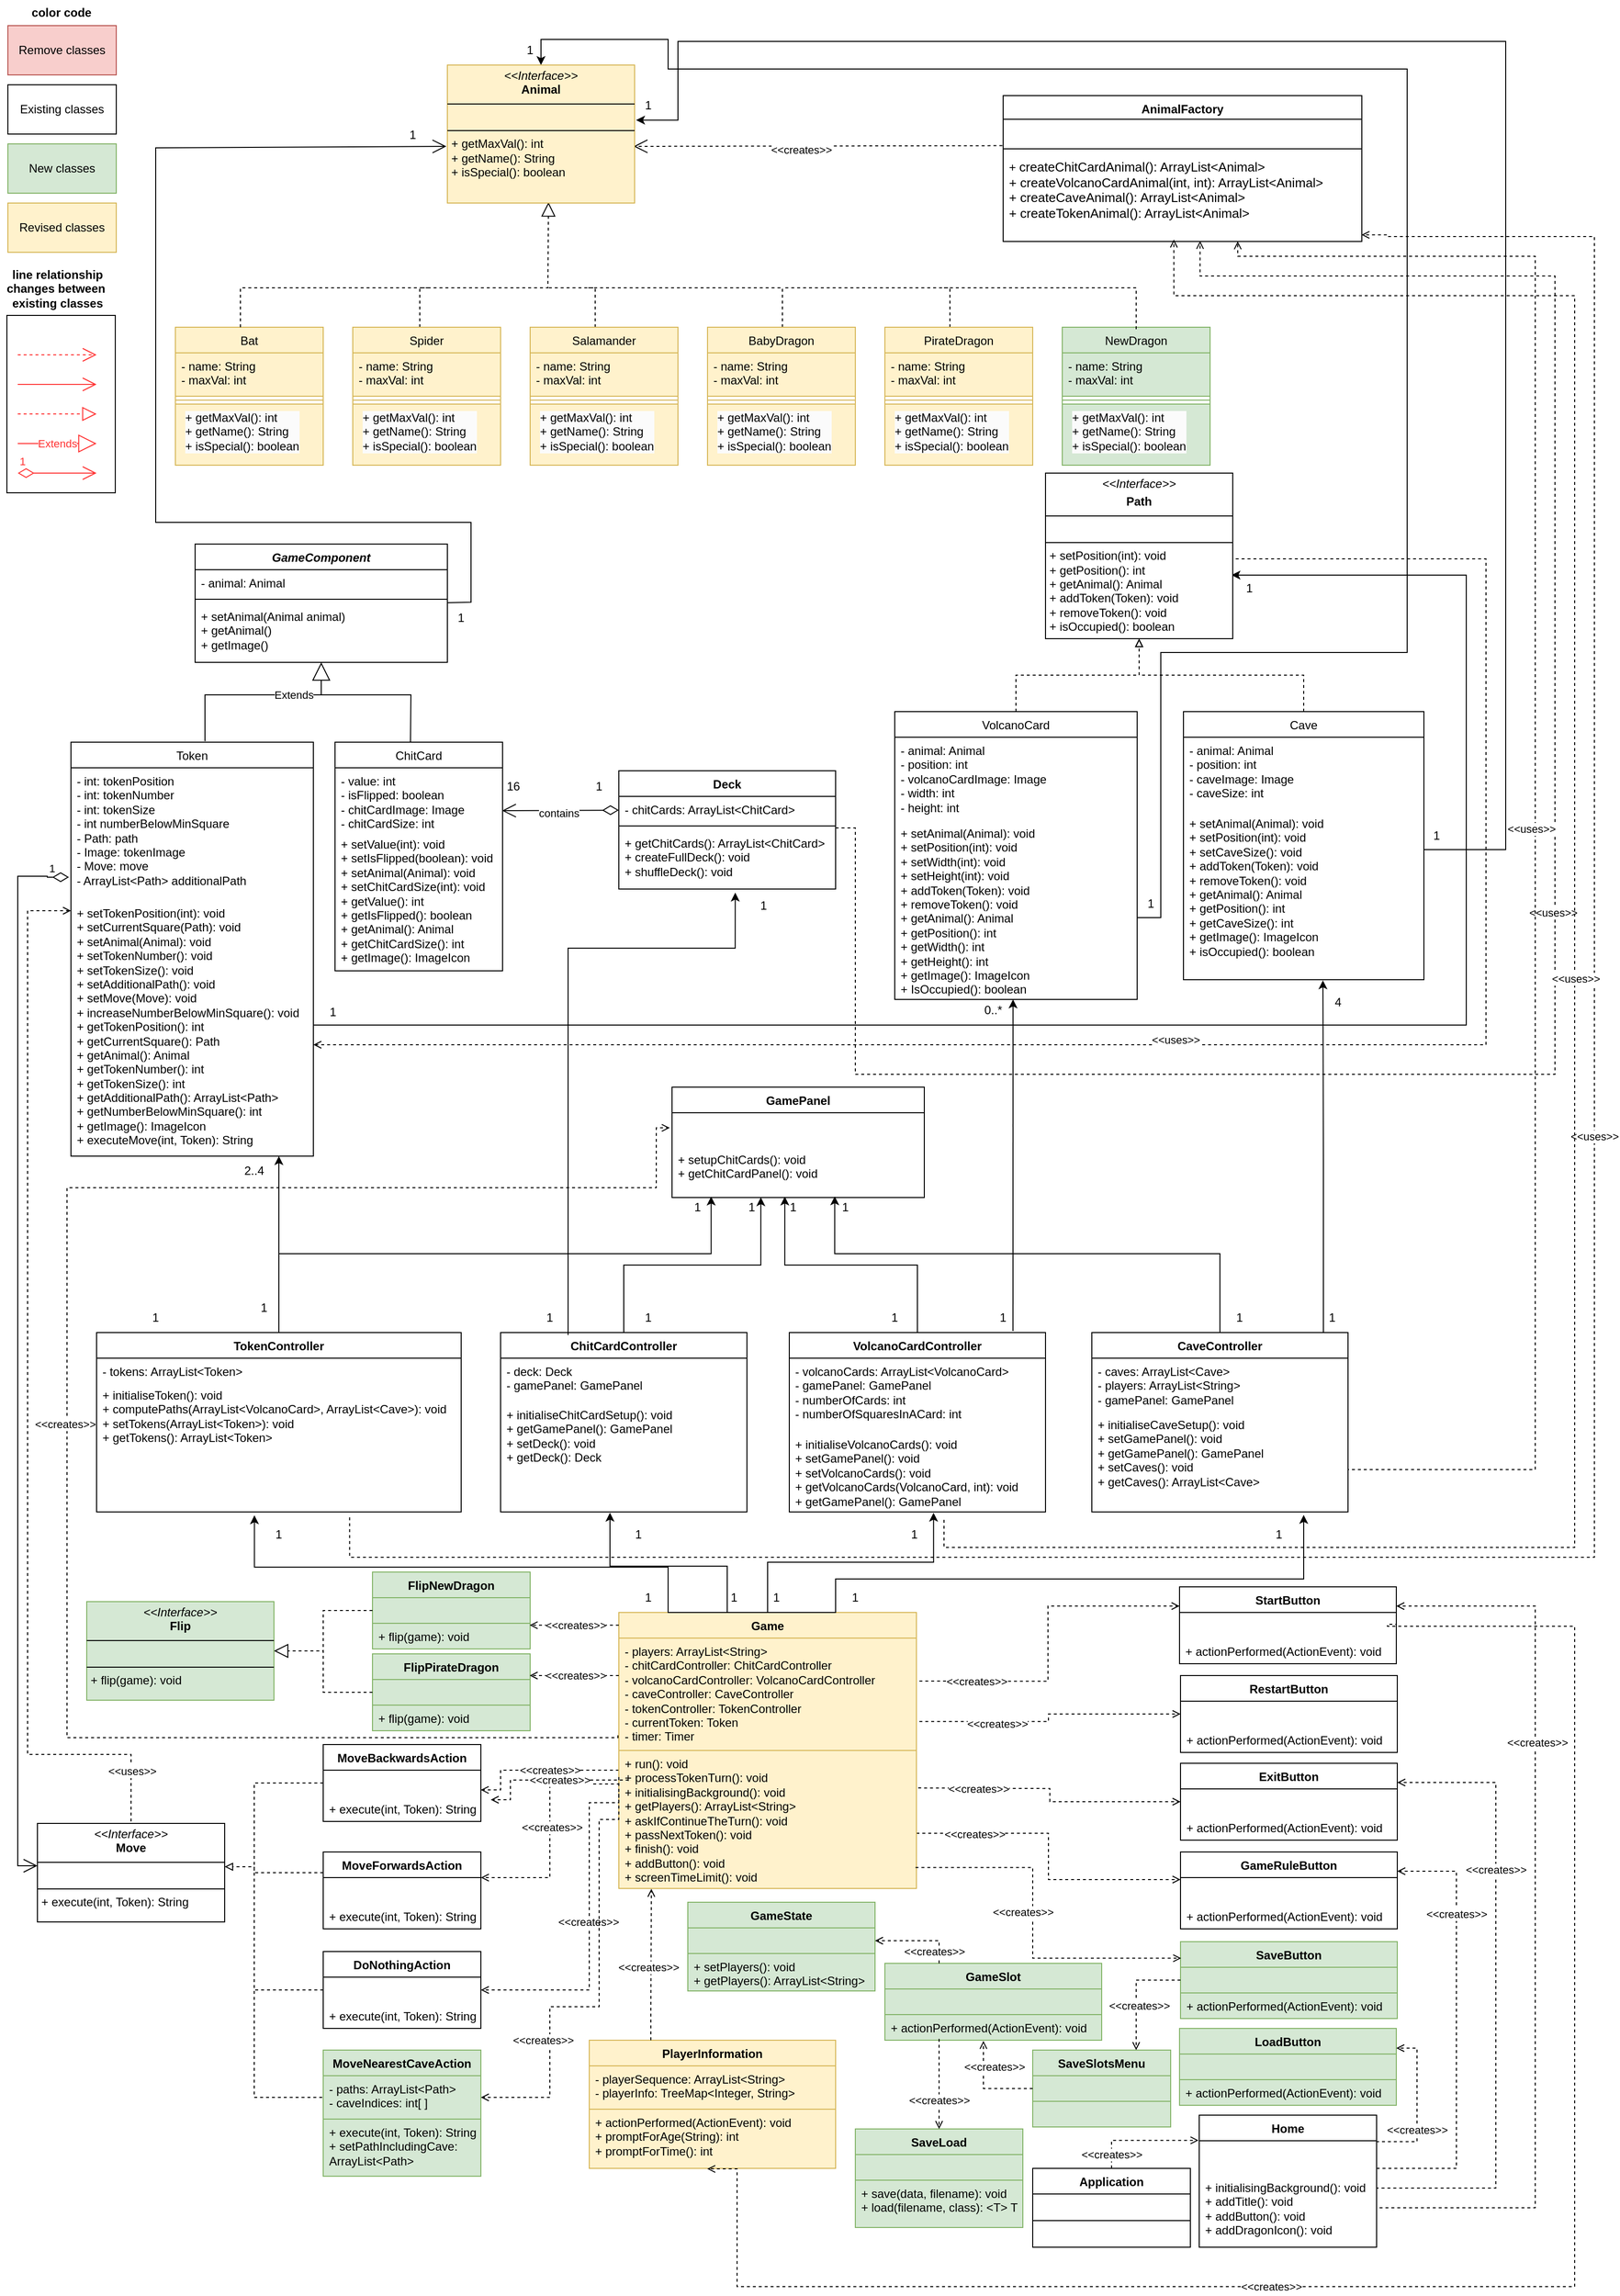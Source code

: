 <mxfile version="24.4.14" type="google">
  <diagram id="Tn4xBR2LgAawVbLnZKPs" name="Page-2">
    <mxGraphModel grid="1" page="1" gridSize="10" guides="1" tooltips="1" connect="1" arrows="1" fold="1" pageScale="1" pageWidth="1654" pageHeight="2336" math="0" shadow="0">
      <root>
        <mxCell id="0" />
        <mxCell id="1" parent="0" />
        <mxCell id="pcp5GQLYtGhU9Is82J_Z-18" style="edgeStyle=orthogonalEdgeStyle;rounded=0;orthogonalLoop=1;jettySize=auto;html=1;dashed=1;endArrow=open;endFill=0;exitX=1.01;exitY=0.742;exitDx=0;exitDy=0;exitPerimeter=0;" edge="1" parent="1" source="S0c0oYzsWsoxoMVVKnZR-6" target="cNZdW6esm4BBX129etsO-12">
          <mxGeometry relative="1" as="geometry" />
        </mxCell>
        <mxCell id="cek7nsQ2RfXW3LOatkp3-78" value="&amp;lt;&amp;lt;creates&amp;gt;&amp;gt;" style="edgeLabel;html=1;align=center;verticalAlign=middle;resizable=0;points=[];" connectable="0" vertex="1" parent="pcp5GQLYtGhU9Is82J_Z-18">
          <mxGeometry x="-0.423" y="-2" relative="1" as="geometry">
            <mxPoint as="offset" />
          </mxGeometry>
        </mxCell>
        <mxCell id="pcp5GQLYtGhU9Is82J_Z-19" style="edgeStyle=orthogonalEdgeStyle;rounded=0;orthogonalLoop=1;jettySize=auto;html=1;entryX=0;entryY=0.5;entryDx=0;entryDy=0;dashed=1;endArrow=open;endFill=0;exitX=1.006;exitY=0.925;exitDx=0;exitDy=0;exitPerimeter=0;" edge="1" parent="1" target="cNZdW6esm4BBX129etsO-13">
          <mxGeometry relative="1" as="geometry">
            <mxPoint x="933.812" y="1814.05" as="sourcePoint" />
          </mxGeometry>
        </mxCell>
        <mxCell id="cek7nsQ2RfXW3LOatkp3-79" value="&amp;lt;&amp;lt;creates&amp;gt;&amp;gt;" style="edgeLabel;html=1;align=center;verticalAlign=middle;resizable=0;points=[];" connectable="0" vertex="1" parent="pcp5GQLYtGhU9Is82J_Z-19">
          <mxGeometry x="-0.566" relative="1" as="geometry">
            <mxPoint as="offset" />
          </mxGeometry>
        </mxCell>
        <mxCell id="pcp5GQLYtGhU9Is82J_Z-20" style="edgeStyle=orthogonalEdgeStyle;rounded=0;orthogonalLoop=1;jettySize=auto;html=1;dashed=1;endArrow=open;endFill=0;" edge="1" parent="1" source="3YPCHv7cXx526DVpAFdT-9" target="cNZdW6esm4BBX129etsO-20">
          <mxGeometry relative="1" as="geometry">
            <mxPoint x="932.0" y="1901" as="sourcePoint" />
            <Array as="points">
              <mxPoint x="1066" y="1860" />
              <mxPoint x="1066" y="1907" />
            </Array>
          </mxGeometry>
        </mxCell>
        <mxCell id="cek7nsQ2RfXW3LOatkp3-80" value="&amp;lt;&amp;lt;creates&amp;gt;&amp;gt;" style="edgeLabel;html=1;align=center;verticalAlign=middle;resizable=0;points=[];" connectable="0" vertex="1" parent="pcp5GQLYtGhU9Is82J_Z-20">
          <mxGeometry x="-0.625" y="-1" relative="1" as="geometry">
            <mxPoint as="offset" />
          </mxGeometry>
        </mxCell>
        <mxCell id="cek7nsQ2RfXW3LOatkp3-45" style="edgeStyle=orthogonalEdgeStyle;rounded=0;orthogonalLoop=1;jettySize=auto;html=1;entryX=0.999;entryY=0.77;entryDx=0;entryDy=0;dashed=1;endArrow=open;endFill=0;entryPerimeter=0;" edge="1" parent="1" source="S0c0oYzsWsoxoMVVKnZR-5" target="cNZdW6esm4BBX129etsO-24">
          <mxGeometry relative="1" as="geometry">
            <Array as="points">
              <mxPoint x="510" y="1796" />
              <mxPoint x="510" y="1816" />
            </Array>
          </mxGeometry>
        </mxCell>
        <mxCell id="cek7nsQ2RfXW3LOatkp3-84" value="&amp;lt;&amp;lt;creates&amp;gt;&amp;gt;" style="edgeLabel;html=1;align=center;verticalAlign=middle;resizable=0;points=[];" connectable="0" vertex="1" parent="cek7nsQ2RfXW3LOatkp3-45">
          <mxGeometry x="0.053" y="-1" relative="1" as="geometry">
            <mxPoint x="14" y="1" as="offset" />
          </mxGeometry>
        </mxCell>
        <mxCell id="S0c0oYzsWsoxoMVVKnZR-5" value="Game" style="swimlane;fontStyle=1;align=center;verticalAlign=top;childLayout=stackLayout;horizontal=1;startSize=26;horizontalStack=0;resizeParent=1;resizeParentMax=0;resizeLast=0;collapsible=1;marginBottom=0;whiteSpace=wrap;html=1;fillColor=#fff2cc;strokeColor=#d6b656;" vertex="1" parent="1">
          <mxGeometry x="630" y="1636" width="302" height="280" as="geometry" />
        </mxCell>
        <mxCell id="S0c0oYzsWsoxoMVVKnZR-6" value="- players: ArrayList&amp;lt;String&amp;gt;&lt;div&gt;- chitCardController: ChitCardController&lt;/div&gt;&lt;div&gt;- volcanoCardController: VolcanoCardController&lt;/div&gt;&lt;div&gt;- caveController: CaveController&lt;/div&gt;&lt;div&gt;- tokenController: TokenController&lt;/div&gt;&lt;div&gt;- currentToken: Token&lt;/div&gt;&lt;div&gt;- timer: Timer&lt;/div&gt;" style="text;align=left;verticalAlign=top;spacingLeft=4;spacingRight=4;overflow=hidden;rotatable=0;points=[[0,0.5],[1,0.5]];portConstraint=eastwest;whiteSpace=wrap;html=1;fillColor=#fff2cc;strokeColor=#d6b656;" vertex="1" parent="S0c0oYzsWsoxoMVVKnZR-5">
          <mxGeometry y="26" width="302" height="114" as="geometry" />
        </mxCell>
        <mxCell id="3YPCHv7cXx526DVpAFdT-9" value="+ run(): void&lt;div&gt;+ processTokenTurn(): void&lt;/div&gt;&lt;div&gt;+ initialisingBackground(): void&lt;/div&gt;&lt;div&gt;+ getPlayers(): ArrayList&amp;lt;String&amp;gt;&lt;/div&gt;&lt;div&gt;+ askIfContinueTheTurn(): void&lt;/div&gt;&lt;div&gt;+ passNextToken(): void&lt;/div&gt;&lt;div&gt;+ finish(): void&lt;/div&gt;&lt;div&gt;+ addButton(): void&lt;/div&gt;&lt;div&gt;+ screenTimeLimit(): void&lt;/div&gt;&lt;div&gt;&lt;br&gt;&lt;div&gt;&lt;br&gt;&lt;/div&gt;&lt;/div&gt;" style="text;align=left;verticalAlign=top;spacingLeft=4;spacingRight=4;overflow=hidden;rotatable=0;points=[[0,0.5],[1,0.5]];portConstraint=eastwest;whiteSpace=wrap;html=1;fillColor=#fff2cc;strokeColor=#d6b656;" vertex="1" parent="S0c0oYzsWsoxoMVVKnZR-5">
          <mxGeometry y="140" width="302" height="140" as="geometry" />
        </mxCell>
        <mxCell id="S0c0oYzsWsoxoMVVKnZR-13" value="&lt;span style=&quot;font-weight: 400;&quot;&gt;Bat&lt;/span&gt;" style="swimlane;fontStyle=1;align=center;verticalAlign=top;childLayout=stackLayout;horizontal=1;startSize=26;horizontalStack=0;resizeParent=1;resizeParentMax=0;resizeLast=0;collapsible=1;marginBottom=0;whiteSpace=wrap;html=1;fillColor=#fff2cc;strokeColor=#d6b656;" vertex="1" parent="1">
          <mxGeometry x="180" y="332" width="150" height="140" as="geometry" />
        </mxCell>
        <mxCell id="S0c0oYzsWsoxoMVVKnZR-14" value="- name: String&lt;div&gt;- maxVal: int&lt;/div&gt;" style="text;align=left;verticalAlign=top;spacingLeft=4;spacingRight=4;overflow=hidden;rotatable=0;points=[[0,0.5],[1,0.5]];portConstraint=eastwest;whiteSpace=wrap;html=1;fillColor=#fff2cc;strokeColor=#d6b656;" vertex="1" parent="S0c0oYzsWsoxoMVVKnZR-13">
          <mxGeometry y="26" width="150" height="44" as="geometry" />
        </mxCell>
        <mxCell id="S0c0oYzsWsoxoMVVKnZR-15" value="" style="line;strokeWidth=1;align=left;verticalAlign=middle;spacingTop=-1;spacingLeft=3;spacingRight=3;rotatable=0;labelPosition=right;points=[];portConstraint=eastwest;fillColor=#fff2cc;strokeColor=#d6b656;" vertex="1" parent="S0c0oYzsWsoxoMVVKnZR-13">
          <mxGeometry y="70" width="150" height="8" as="geometry" />
        </mxCell>
        <mxCell id="S0c0oYzsWsoxoMVVKnZR-16" value="&lt;p style=&quot;forced-color-adjust: none; color: rgb(0, 0, 0); font-family: Helvetica; font-size: 12px; font-style: normal; font-variant-ligatures: normal; font-variant-caps: normal; font-weight: 400; letter-spacing: normal; orphans: 2; text-align: left; text-indent: 0px; text-transform: none; widows: 2; word-spacing: 0px; -webkit-text-stroke-width: 0px; white-space: normal; background-color: rgb(251, 251, 251); text-decoration-thickness: initial; text-decoration-style: initial; text-decoration-color: initial; margin: 0px 0px 0px 4px;&quot;&gt;&lt;span style=&quot;forced-color-adjust: none; background-color: initial;&quot;&gt;+ getMaxVal(): int&lt;/span&gt;&lt;br style=&quot;forced-color-adjust: none;&quot;&gt;&lt;/p&gt;&lt;p style=&quot;forced-color-adjust: none; color: rgb(0, 0, 0); font-family: Helvetica; font-size: 12px; font-style: normal; font-variant-ligatures: normal; font-variant-caps: normal; font-weight: 400; letter-spacing: normal; orphans: 2; text-align: left; text-indent: 0px; text-transform: none; widows: 2; word-spacing: 0px; -webkit-text-stroke-width: 0px; white-space: normal; background-color: rgb(251, 251, 251); text-decoration-thickness: initial; text-decoration-style: initial; text-decoration-color: initial; margin: 0px 0px 0px 4px;&quot;&gt;+ getName(): String&lt;/p&gt;&lt;p style=&quot;forced-color-adjust: none; color: rgb(0, 0, 0); font-family: Helvetica; font-size: 12px; font-style: normal; font-variant-ligatures: normal; font-variant-caps: normal; font-weight: 400; letter-spacing: normal; orphans: 2; text-align: left; text-indent: 0px; text-transform: none; widows: 2; word-spacing: 0px; -webkit-text-stroke-width: 0px; white-space: normal; background-color: rgb(251, 251, 251); text-decoration-thickness: initial; text-decoration-style: initial; text-decoration-color: initial; margin: 0px 0px 0px 4px;&quot;&gt;+ isSpecial(): boolean&lt;br&gt;&lt;/p&gt;&lt;div&gt;&lt;br/&gt;&lt;/div&gt;" style="text;align=left;verticalAlign=top;spacingLeft=4;spacingRight=4;overflow=hidden;rotatable=0;points=[[0,0.5],[1,0.5]];portConstraint=eastwest;whiteSpace=wrap;html=1;fillColor=#fff2cc;strokeColor=#d6b656;" vertex="1" parent="S0c0oYzsWsoxoMVVKnZR-13">
          <mxGeometry y="78" width="150" height="62" as="geometry" />
        </mxCell>
        <mxCell id="cek7nsQ2RfXW3LOatkp3-12" style="edgeStyle=orthogonalEdgeStyle;rounded=0;orthogonalLoop=1;jettySize=auto;html=1;exitX=0.5;exitY=0;exitDx=0;exitDy=0;entryX=0.5;entryY=1;entryDx=0;entryDy=0;dashed=1;endArrow=block;endFill=0;" edge="1" parent="1" source="S0c0oYzsWsoxoMVVKnZR-46" target="cek7nsQ2RfXW3LOatkp3-133">
          <mxGeometry relative="1" as="geometry">
            <mxPoint x="1155" y="642" as="targetPoint" />
          </mxGeometry>
        </mxCell>
        <mxCell id="cek7nsQ2RfXW3LOatkp3-28" style="edgeStyle=orthogonalEdgeStyle;rounded=0;orthogonalLoop=1;jettySize=auto;html=1;strokeColor=#000000;entryX=1.008;entryY=0.399;entryDx=0;entryDy=0;entryPerimeter=0;" edge="1" parent="1" source="S0c0oYzsWsoxoMVVKnZR-46" target="cek7nsQ2RfXW3LOatkp3-119">
          <mxGeometry relative="1" as="geometry">
            <mxPoint x="570" y="50" as="targetPoint" />
            <Array as="points">
              <mxPoint x="1530" y="862" />
              <mxPoint x="1530" y="42" />
              <mxPoint x="690" y="42" />
              <mxPoint x="690" y="122" />
            </Array>
          </mxGeometry>
        </mxCell>
        <mxCell id="S0c0oYzsWsoxoMVVKnZR-46" value="&lt;span style=&quot;font-weight: 400;&quot;&gt;Cave&lt;/span&gt;" style="swimlane;fontStyle=1;align=center;verticalAlign=top;childLayout=stackLayout;horizontal=1;startSize=26;horizontalStack=0;resizeParent=1;resizeParentMax=0;resizeLast=0;collapsible=1;marginBottom=0;whiteSpace=wrap;html=1;" vertex="1" parent="1">
          <mxGeometry x="1203" y="722" width="244" height="272" as="geometry" />
        </mxCell>
        <mxCell id="S0c0oYzsWsoxoMVVKnZR-47" value="- animal: Animal&lt;div&gt;- position: int&lt;/div&gt;&lt;div&gt;- caveImage: Image&lt;/div&gt;&lt;div&gt;- caveSize: int&lt;br&gt;&lt;/div&gt;" style="text;align=left;verticalAlign=top;spacingLeft=4;spacingRight=4;overflow=hidden;rotatable=0;points=[[0,0.5],[1,0.5]];portConstraint=eastwest;whiteSpace=wrap;html=1;" vertex="1" parent="S0c0oYzsWsoxoMVVKnZR-46">
          <mxGeometry y="26" width="244" height="74" as="geometry" />
        </mxCell>
        <mxCell id="S0c0oYzsWsoxoMVVKnZR-49" value="&lt;div&gt;+ setAnimal(Animal): void&lt;/div&gt;&lt;div&gt;+ setPosition(int): void&lt;/div&gt;&lt;div&gt;+ setCaveSize(): void&lt;/div&gt;&lt;div&gt;+ addToken(Token): void&lt;/div&gt;&lt;div&gt;+ removeToken(): void&lt;/div&gt;+ getAnimal(): Animal&lt;div&gt;+ getPosition(): int&lt;/div&gt;&lt;div&gt;+ getCaveSize(): int&lt;/div&gt;&lt;div&gt;+ getImage(): ImageIcon&lt;/div&gt;&lt;div&gt;&lt;div&gt;+ isOccupied(): boolean&lt;br&gt;&lt;/div&gt;&lt;/div&gt;" style="text;align=left;verticalAlign=top;spacingLeft=4;spacingRight=4;overflow=hidden;rotatable=0;points=[[0,0.5],[1,0.5]];portConstraint=eastwest;whiteSpace=wrap;html=1;" vertex="1" parent="S0c0oYzsWsoxoMVVKnZR-46">
          <mxGeometry y="100" width="244" height="172" as="geometry" />
        </mxCell>
        <mxCell id="S0c0oYzsWsoxoMVVKnZR-74" value="&lt;span style=&quot;font-weight: 400;&quot;&gt;Token&lt;/span&gt;" style="swimlane;fontStyle=1;align=center;verticalAlign=top;childLayout=stackLayout;horizontal=1;startSize=26;horizontalStack=0;resizeParent=1;resizeParentMax=0;resizeLast=0;collapsible=1;marginBottom=0;whiteSpace=wrap;html=1;" vertex="1" parent="1">
          <mxGeometry x="74" y="753" width="246" height="420" as="geometry" />
        </mxCell>
        <mxCell id="S0c0oYzsWsoxoMVVKnZR-75" value="- int: tokenPosition&lt;div&gt;- int: tokenNumber&lt;/div&gt;&lt;div&gt;- int: tokenSize&lt;/div&gt;&lt;div&gt;- int numberBelowMinSquare&lt;br&gt;&lt;div&gt;- Path: path&lt;/div&gt;&lt;div&gt;- Image: tokenImage&lt;/div&gt;&lt;div&gt;- Move: move&lt;/div&gt;&lt;div&gt;- ArrayList&amp;lt;Path&amp;gt; additionalPath&lt;/div&gt;&lt;/div&gt;" style="text;align=left;verticalAlign=top;spacingLeft=4;spacingRight=4;overflow=hidden;rotatable=0;points=[[0,0.5],[1,0.5]];portConstraint=eastwest;whiteSpace=wrap;html=1;" vertex="1" parent="S0c0oYzsWsoxoMVVKnZR-74">
          <mxGeometry y="26" width="246" height="134" as="geometry" />
        </mxCell>
        <mxCell id="S0c0oYzsWsoxoMVVKnZR-77" value="+ setTokenPosition(int): void&lt;div&gt;+ setCurrentSquare(Path): void&lt;/div&gt;&lt;div&gt;+ setAnimal(Animal): void&lt;/div&gt;&lt;div&gt;+ setTokenNumber(): void&lt;/div&gt;&lt;div&gt;+ setTokenSize(): void&lt;/div&gt;&lt;div&gt;+ setAdditionalPath(): void&lt;/div&gt;&lt;div&gt;+ setMove(Move): void&lt;/div&gt;&lt;div&gt;+ increaseNumberBelowMinSquare(): void&lt;/div&gt;&lt;div&gt;+ getTokenPosition(): int&lt;/div&gt;&lt;div&gt;+ getCurrentSquare(): Path&lt;/div&gt;&lt;div&gt;+ getAnimal(): Animal&lt;/div&gt;&lt;div&gt;+ getTokenNumber(): int&lt;/div&gt;&lt;div&gt;+ getTokenSize(): int&lt;/div&gt;&lt;div&gt;+ getAdditionalPath(): ArrayList&amp;lt;Path&amp;gt;&lt;/div&gt;&lt;div&gt;+ getNumberBelowMinSquare(): int&lt;/div&gt;&lt;div&gt;+ getImage(): ImageIcon&lt;/div&gt;&lt;div&gt;+ executeMove(int, Token): String&lt;/div&gt;&lt;div&gt;&lt;br&gt;&lt;/div&gt;&lt;div&gt;&lt;br&gt;&lt;/div&gt;&lt;div&gt;&lt;br&gt;&lt;/div&gt;" style="text;align=left;verticalAlign=top;spacingLeft=4;spacingRight=4;overflow=hidden;rotatable=0;points=[[0,0.5],[1,0.5]];portConstraint=eastwest;whiteSpace=wrap;html=1;" vertex="1" parent="S0c0oYzsWsoxoMVVKnZR-74">
          <mxGeometry y="160" width="246" height="260" as="geometry" />
        </mxCell>
        <mxCell id="cek7nsQ2RfXW3LOatkp3-11" style="edgeStyle=orthogonalEdgeStyle;rounded=0;orthogonalLoop=1;jettySize=auto;html=1;exitX=0.5;exitY=0;exitDx=0;exitDy=0;dashed=1;endArrow=block;endFill=0;entryX=0.5;entryY=1;entryDx=0;entryDy=0;" edge="1" parent="1" source="S0c0oYzsWsoxoMVVKnZR-94" target="cek7nsQ2RfXW3LOatkp3-133">
          <mxGeometry relative="1" as="geometry">
            <mxPoint x="1154.957" y="642" as="targetPoint" />
          </mxGeometry>
        </mxCell>
        <mxCell id="cek7nsQ2RfXW3LOatkp3-25" style="edgeStyle=orthogonalEdgeStyle;rounded=0;orthogonalLoop=1;jettySize=auto;html=1;strokeColor=#000000;entryX=0.5;entryY=0;entryDx=0;entryDy=0;" edge="1" parent="1" source="S0c0oYzsWsoxoMVVKnZR-97" target="cek7nsQ2RfXW3LOatkp3-119">
          <mxGeometry relative="1" as="geometry">
            <mxPoint x="490" y="40" as="targetPoint" />
            <Array as="points">
              <mxPoint x="1180" y="931" />
              <mxPoint x="1180" y="662" />
              <mxPoint x="1430" y="662" />
              <mxPoint x="1430" y="70" />
              <mxPoint x="680" y="70" />
              <mxPoint x="680" y="40" />
              <mxPoint x="551" y="40" />
            </Array>
          </mxGeometry>
        </mxCell>
        <mxCell id="S0c0oYzsWsoxoMVVKnZR-94" value="&lt;span style=&quot;font-weight: 400;&quot;&gt;VolcanoCard&lt;/span&gt;" style="swimlane;fontStyle=1;align=center;verticalAlign=top;childLayout=stackLayout;horizontal=1;startSize=26;horizontalStack=0;resizeParent=1;resizeParentMax=0;resizeLast=0;collapsible=1;marginBottom=0;whiteSpace=wrap;html=1;" vertex="1" parent="1">
          <mxGeometry x="910" y="722" width="246" height="292" as="geometry" />
        </mxCell>
        <mxCell id="S0c0oYzsWsoxoMVVKnZR-95" value="&lt;div&gt;- animal: Animal&lt;/div&gt;&lt;div&gt;- position: int&lt;/div&gt;&lt;div&gt;- volcanoCardImage: Image&lt;/div&gt;&lt;div&gt;- width: int&lt;/div&gt;&lt;div&gt;- height: int&lt;/div&gt;" style="text;align=left;verticalAlign=top;spacingLeft=4;spacingRight=4;overflow=hidden;rotatable=0;points=[[0,0.5],[1,0.5]];portConstraint=eastwest;whiteSpace=wrap;html=1;" vertex="1" parent="S0c0oYzsWsoxoMVVKnZR-94">
          <mxGeometry y="26" width="246" height="84" as="geometry" />
        </mxCell>
        <mxCell id="S0c0oYzsWsoxoMVVKnZR-97" value="&lt;div&gt;+ setAnimal(Animal): void&lt;/div&gt;&lt;div&gt;+ setPosition(int): void&lt;br&gt;+ setWidth(int): void&lt;/div&gt;&lt;div&gt;+ setHeight(int): void&lt;/div&gt;&lt;div&gt;+ addToken(Token): void&lt;/div&gt;&lt;div&gt;+ removeToken(): void&lt;/div&gt;+ getAnimal(): Animal&lt;div&gt;+ getPosition(): int&lt;/div&gt;&lt;div&gt;+ getWidth(): int&lt;/div&gt;&lt;div&gt;+ getHeight(): int&lt;/div&gt;&lt;div&gt;+ getImage(): ImageIcon&lt;/div&gt;&lt;div&gt;&lt;div&gt;&lt;div&gt;+ IsOccupied(): boolean&lt;/div&gt;&lt;/div&gt;&lt;/div&gt;&lt;div&gt;&lt;br&gt;&lt;/div&gt;" style="text;align=left;verticalAlign=top;spacingLeft=4;spacingRight=4;overflow=hidden;rotatable=0;points=[[0,0.5],[1,0.5]];portConstraint=eastwest;whiteSpace=wrap;html=1;" vertex="1" parent="S0c0oYzsWsoxoMVVKnZR-94">
          <mxGeometry y="110" width="246" height="182" as="geometry" />
        </mxCell>
        <mxCell id="Jl8eB7EL_saiuai-IM5H-50" value="&lt;i&gt;GameComponent&lt;/i&gt;" style="swimlane;fontStyle=1;align=center;verticalAlign=top;childLayout=stackLayout;horizontal=1;startSize=26;horizontalStack=0;resizeParent=1;resizeParentMax=0;resizeLast=0;collapsible=1;marginBottom=0;whiteSpace=wrap;html=1;" vertex="1" parent="1">
          <mxGeometry x="200" y="552" width="256" height="120" as="geometry" />
        </mxCell>
        <mxCell id="Jl8eB7EL_saiuai-IM5H-51" value="- animal: Animal" style="text;strokeColor=none;fillColor=none;align=left;verticalAlign=top;spacingLeft=4;spacingRight=4;overflow=hidden;rotatable=0;points=[[0,0.5],[1,0.5]];portConstraint=eastwest;whiteSpace=wrap;html=1;" vertex="1" parent="Jl8eB7EL_saiuai-IM5H-50">
          <mxGeometry y="26" width="256" height="26" as="geometry" />
        </mxCell>
        <mxCell id="Jl8eB7EL_saiuai-IM5H-52" value="" style="line;strokeWidth=1;fillColor=none;align=left;verticalAlign=middle;spacingTop=-1;spacingLeft=3;spacingRight=3;rotatable=0;labelPosition=right;points=[];portConstraint=eastwest;strokeColor=inherit;" vertex="1" parent="Jl8eB7EL_saiuai-IM5H-50">
          <mxGeometry y="52" width="256" height="8" as="geometry" />
        </mxCell>
        <mxCell id="Jl8eB7EL_saiuai-IM5H-53" value="+ setAnimal(Animal animal)&lt;div&gt;+ getAnimal()&lt;/div&gt;&lt;div&gt;+ getImage()&lt;/div&gt;" style="text;strokeColor=none;fillColor=none;align=left;verticalAlign=top;spacingLeft=4;spacingRight=4;overflow=hidden;rotatable=0;points=[[0,0.5],[1,0.5]];portConstraint=eastwest;whiteSpace=wrap;html=1;" vertex="1" parent="Jl8eB7EL_saiuai-IM5H-50">
          <mxGeometry y="60" width="256" height="60" as="geometry" />
        </mxCell>
        <mxCell id="Jl8eB7EL_saiuai-IM5H-56" value="" style="endArrow=block;endSize=16;endFill=0;html=1;rounded=0;" edge="1" parent="1" target="Jl8eB7EL_saiuai-IM5H-53">
          <mxGeometry width="160" relative="1" as="geometry">
            <mxPoint x="210" y="752" as="sourcePoint" />
            <mxPoint x="340" y="675" as="targetPoint" />
            <Array as="points">
              <mxPoint x="210" y="705" />
              <mxPoint x="328" y="705" />
            </Array>
          </mxGeometry>
        </mxCell>
        <mxCell id="LoxRRY5J0-bgbwbOWokh-1" value="" style="endArrow=block;dashed=1;endFill=0;endSize=12;html=1;rounded=0;entryX=0.54;entryY=0.994;entryDx=0;entryDy=0;exitX=0.5;exitY=0;exitDx=0;exitDy=0;entryPerimeter=0;" edge="1" parent="1" target="cek7nsQ2RfXW3LOatkp3-119">
          <mxGeometry width="160" relative="1" as="geometry">
            <mxPoint x="428" y="332" as="sourcePoint" />
            <mxPoint x="557.03" y="196.224" as="targetPoint" />
            <Array as="points">
              <mxPoint x="428" y="292" />
              <mxPoint x="558" y="292" />
            </Array>
          </mxGeometry>
        </mxCell>
        <mxCell id="3YPCHv7cXx526DVpAFdT-34" value="GamePanel" style="swimlane;fontStyle=1;align=center;verticalAlign=top;childLayout=stackLayout;horizontal=1;startSize=26;horizontalStack=0;resizeParent=1;resizeParentMax=0;resizeLast=0;collapsible=1;marginBottom=0;whiteSpace=wrap;html=1;" vertex="1" parent="1">
          <mxGeometry x="684" y="1103" width="256" height="112" as="geometry" />
        </mxCell>
        <mxCell id="3YPCHv7cXx526DVpAFdT-37" value="&lt;div&gt;&lt;div&gt;&lt;br&gt;&lt;/div&gt;&lt;/div&gt;" style="text;align=left;verticalAlign=top;spacingLeft=4;spacingRight=4;overflow=hidden;rotatable=0;points=[[0,0.5],[1,0.5]];portConstraint=eastwest;whiteSpace=wrap;html=1;" vertex="1" parent="3YPCHv7cXx526DVpAFdT-34">
          <mxGeometry y="26" width="256" height="34" as="geometry" />
        </mxCell>
        <mxCell id="cek7nsQ2RfXW3LOatkp3-113" value="+ setupChitCards(): void&lt;div&gt;+ getChitCardPanel(): void&lt;/div&gt;&lt;div&gt;&lt;div&gt;&lt;br&gt;&lt;/div&gt;&lt;/div&gt;" style="text;align=left;verticalAlign=top;spacingLeft=4;spacingRight=4;overflow=hidden;rotatable=0;points=[[0,0.5],[1,0.5]];portConstraint=eastwest;whiteSpace=wrap;html=1;" vertex="1" parent="3YPCHv7cXx526DVpAFdT-34">
          <mxGeometry y="60" width="256" height="52" as="geometry" />
        </mxCell>
        <mxCell id="5OmGw5FpqwG_tmo2LBkQ-1" value="" style="endArrow=none;dashed=1;html=1;rounded=0;" edge="1" parent="1">
          <mxGeometry width="50" height="50" relative="1" as="geometry">
            <mxPoint x="246" y="332" as="sourcePoint" />
            <mxPoint x="436" y="292" as="targetPoint" />
            <Array as="points">
              <mxPoint x="246" y="292" />
            </Array>
          </mxGeometry>
        </mxCell>
        <mxCell id="5OmGw5FpqwG_tmo2LBkQ-2" value="" style="endArrow=none;dashed=1;html=1;rounded=0;" edge="1" parent="1">
          <mxGeometry width="50" height="50" relative="1" as="geometry">
            <mxPoint x="606" y="332" as="sourcePoint" />
            <mxPoint x="556" y="292" as="targetPoint" />
            <Array as="points">
              <mxPoint x="606" y="292" />
            </Array>
          </mxGeometry>
        </mxCell>
        <mxCell id="5OmGw5FpqwG_tmo2LBkQ-3" value="" style="endArrow=none;dashed=1;html=1;rounded=0;" edge="1" parent="1">
          <mxGeometry width="50" height="50" relative="1" as="geometry">
            <mxPoint x="796" y="332" as="sourcePoint" />
            <mxPoint x="596" y="292" as="targetPoint" />
            <Array as="points">
              <mxPoint x="796" y="292" />
            </Array>
          </mxGeometry>
        </mxCell>
        <mxCell id="AQlqDu5M_TYfKXcTvR9i-2" value="" style="endArrow=none;dashed=1;html=1;rounded=0;" edge="1" parent="1">
          <mxGeometry width="50" height="50" relative="1" as="geometry">
            <mxPoint x="966" y="332" as="sourcePoint" />
            <mxPoint x="796" y="292" as="targetPoint" />
            <Array as="points">
              <mxPoint x="966" y="292" />
            </Array>
          </mxGeometry>
        </mxCell>
        <mxCell id="cek7nsQ2RfXW3LOatkp3-89" style="edgeStyle=orthogonalEdgeStyle;rounded=0;orthogonalLoop=1;jettySize=auto;html=1;dashed=1;endArrow=open;endFill=0;" edge="1" parent="1" target="S0c0oYzsWsoxoMVVKnZR-77">
          <mxGeometry relative="1" as="geometry">
            <mxPoint x="1250" y="567" as="sourcePoint" />
            <Array as="points">
              <mxPoint x="1510" y="567" />
              <mxPoint x="1510" y="1060" />
            </Array>
          </mxGeometry>
        </mxCell>
        <mxCell id="cek7nsQ2RfXW3LOatkp3-90" value="&amp;lt;&amp;lt;uses&amp;gt;&amp;gt;" style="edgeLabel;html=1;align=center;verticalAlign=middle;resizable=0;points=[];" connectable="0" vertex="1" parent="cek7nsQ2RfXW3LOatkp3-89">
          <mxGeometry x="0.1" y="-5" relative="1" as="geometry">
            <mxPoint as="offset" />
          </mxGeometry>
        </mxCell>
        <mxCell id="AQlqDu5M_TYfKXcTvR9i-6" value="&lt;span style=&quot;font-weight: normal;&quot;&gt;ChitCard&lt;/span&gt;" style="swimlane;fontStyle=1;align=center;verticalAlign=top;childLayout=stackLayout;horizontal=1;startSize=26;horizontalStack=0;resizeParent=1;resizeParentMax=0;resizeLast=0;collapsible=1;marginBottom=0;whiteSpace=wrap;html=1;" vertex="1" parent="1">
          <mxGeometry x="342" y="753" width="170" height="232" as="geometry" />
        </mxCell>
        <mxCell id="AQlqDu5M_TYfKXcTvR9i-7" value="- value: int&lt;div&gt;- isFlipped: boolean&lt;/div&gt;&lt;div&gt;- chitCardImage: Image&lt;/div&gt;&lt;div&gt;- chitCardSize: int&lt;/div&gt;" style="text;align=left;verticalAlign=top;spacingLeft=4;spacingRight=4;overflow=hidden;rotatable=0;points=[[0,0.5],[1,0.5]];portConstraint=eastwest;whiteSpace=wrap;html=1;" vertex="1" parent="AQlqDu5M_TYfKXcTvR9i-6">
          <mxGeometry y="26" width="170" height="64" as="geometry" />
        </mxCell>
        <mxCell id="AQlqDu5M_TYfKXcTvR9i-9" value="+ setValue(int): void&lt;div&gt;+ setIsFlipped(boolean): void&lt;/div&gt;&lt;div&gt;+ setAnimal(Animal): void&lt;br&gt;&lt;/div&gt;&lt;div&gt;+ setChitCardSize(int): void&lt;/div&gt;&lt;div&gt;+ getValue(): int&lt;/div&gt;&lt;div&gt;+ getIsFlipped(): boolean&lt;/div&gt;&lt;div&gt;+ getAnimal(): Animal&lt;br&gt;&lt;/div&gt;&lt;div&gt;+ getChitCardSize(): int&lt;/div&gt;&lt;div&gt;+ getImage(): ImageIcon&lt;/div&gt;" style="text;align=left;verticalAlign=top;spacingLeft=4;spacingRight=4;overflow=hidden;rotatable=0;points=[[0,0.5],[1,0.5]];portConstraint=eastwest;whiteSpace=wrap;html=1;" vertex="1" parent="AQlqDu5M_TYfKXcTvR9i-6">
          <mxGeometry y="90" width="170" height="142" as="geometry" />
        </mxCell>
        <mxCell id="AQlqDu5M_TYfKXcTvR9i-10" value="" style="endArrow=none;html=1;rounded=0;" edge="1" parent="1">
          <mxGeometry width="50" height="50" relative="1" as="geometry">
            <mxPoint x="418.568" y="753" as="sourcePoint" />
            <mxPoint x="325.96" y="705" as="targetPoint" />
            <Array as="points">
              <mxPoint x="419" y="705" />
            </Array>
          </mxGeometry>
        </mxCell>
        <mxCell id="cek7nsQ2RfXW3LOatkp3-111" value="Extends" style="edgeLabel;html=1;align=center;verticalAlign=middle;resizable=0;points=[];" connectable="0" vertex="1" parent="AQlqDu5M_TYfKXcTvR9i-10">
          <mxGeometry x="0.417" relative="1" as="geometry">
            <mxPoint x="-67" as="offset" />
          </mxGeometry>
        </mxCell>
        <mxCell id="AQlqDu5M_TYfKXcTvR9i-21" value="Deck" style="swimlane;fontStyle=1;align=center;verticalAlign=top;childLayout=stackLayout;horizontal=1;startSize=26;horizontalStack=0;resizeParent=1;resizeParentMax=0;resizeLast=0;collapsible=1;marginBottom=0;whiteSpace=wrap;html=1;" vertex="1" parent="1">
          <mxGeometry x="630" y="782" width="220" height="120" as="geometry" />
        </mxCell>
        <mxCell id="AQlqDu5M_TYfKXcTvR9i-22" value="- chitCards: ArrayList&amp;lt;ChitCard&amp;gt;&amp;nbsp;" style="text;strokeColor=none;fillColor=none;align=left;verticalAlign=top;spacingLeft=4;spacingRight=4;overflow=hidden;rotatable=0;points=[[0,0.5],[1,0.5]];portConstraint=eastwest;whiteSpace=wrap;html=1;" vertex="1" parent="AQlqDu5M_TYfKXcTvR9i-21">
          <mxGeometry y="26" width="220" height="26" as="geometry" />
        </mxCell>
        <mxCell id="AQlqDu5M_TYfKXcTvR9i-23" value="" style="line;strokeWidth=1;fillColor=none;align=left;verticalAlign=middle;spacingTop=-1;spacingLeft=3;spacingRight=3;rotatable=0;labelPosition=right;points=[];portConstraint=eastwest;strokeColor=inherit;" vertex="1" parent="AQlqDu5M_TYfKXcTvR9i-21">
          <mxGeometry y="52" width="220" height="8" as="geometry" />
        </mxCell>
        <mxCell id="AQlqDu5M_TYfKXcTvR9i-24" value="+ getChitCards(): ArrayList&amp;lt;ChitCard&amp;gt;&lt;div&gt;+ createFullDeck(): void&lt;/div&gt;&lt;div&gt;+ shuffleDeck(): void&lt;/div&gt;" style="text;strokeColor=none;fillColor=none;align=left;verticalAlign=top;spacingLeft=4;spacingRight=4;overflow=hidden;rotatable=0;points=[[0,0.5],[1,0.5]];portConstraint=eastwest;whiteSpace=wrap;html=1;" vertex="1" parent="AQlqDu5M_TYfKXcTvR9i-21">
          <mxGeometry y="60" width="220" height="60" as="geometry" />
        </mxCell>
        <mxCell id="AQlqDu5M_TYfKXcTvR9i-25" value="CaveController" style="swimlane;fontStyle=1;align=center;verticalAlign=top;childLayout=stackLayout;horizontal=1;startSize=26;horizontalStack=0;resizeParent=1;resizeParentMax=0;resizeLast=0;collapsible=1;marginBottom=0;whiteSpace=wrap;html=1;" vertex="1" parent="1">
          <mxGeometry x="1110" y="1352" width="260" height="182" as="geometry" />
        </mxCell>
        <mxCell id="AQlqDu5M_TYfKXcTvR9i-26" value="- caves: ArrayList&amp;lt;Cave&amp;gt;&lt;div&gt;- players: ArrayList&amp;lt;String&amp;gt;&lt;br&gt;&lt;div&gt;- gamePanel: GamePanel&lt;/div&gt;&lt;/div&gt;&lt;div&gt;&lt;br&gt;&lt;/div&gt;" style="text;align=left;verticalAlign=top;spacingLeft=4;spacingRight=4;overflow=hidden;rotatable=0;points=[[0,0.5],[1,0.5]];portConstraint=eastwest;whiteSpace=wrap;html=1;" vertex="1" parent="AQlqDu5M_TYfKXcTvR9i-25">
          <mxGeometry y="26" width="260" height="54" as="geometry" />
        </mxCell>
        <mxCell id="AQlqDu5M_TYfKXcTvR9i-28" value="&lt;div&gt;+ initialiseCaveSetup(): void&lt;/div&gt;&lt;div&gt;+ setGamePanel(): void&lt;br&gt;&lt;/div&gt;&lt;div&gt;+ getGamePanel(): GamePanel&lt;/div&gt;&lt;div&gt;+ setCaves(): void&lt;/div&gt;&lt;div&gt;+ getCaves(): ArrayList&amp;lt;Cave&amp;gt;&lt;/div&gt;&lt;div&gt;&lt;br&gt;&lt;/div&gt;" style="text;align=left;verticalAlign=top;spacingLeft=4;spacingRight=4;overflow=hidden;rotatable=0;points=[[0,0.5],[1,0.5]];portConstraint=eastwest;whiteSpace=wrap;html=1;" vertex="1" parent="AQlqDu5M_TYfKXcTvR9i-25">
          <mxGeometry y="80" width="260" height="102" as="geometry" />
        </mxCell>
        <mxCell id="AQlqDu5M_TYfKXcTvR9i-29" value="VolcanoCardController" style="swimlane;fontStyle=1;align=center;verticalAlign=top;childLayout=stackLayout;horizontal=1;startSize=26;horizontalStack=0;resizeParent=1;resizeParentMax=0;resizeLast=0;collapsible=1;marginBottom=0;whiteSpace=wrap;html=1;" vertex="1" parent="1">
          <mxGeometry x="803" y="1352" width="260" height="182" as="geometry" />
        </mxCell>
        <mxCell id="AQlqDu5M_TYfKXcTvR9i-30" value="- volcanoCards: ArrayList&amp;lt;VolcanoCard&amp;gt;&lt;div&gt;- gamePanel: GamePanel&lt;/div&gt;&lt;div&gt;- numberOfCards: int&lt;/div&gt;&lt;div&gt;- numberOfSquaresInACard: int&lt;/div&gt;" style="text;align=left;verticalAlign=top;spacingLeft=4;spacingRight=4;overflow=hidden;rotatable=0;points=[[0,0.5],[1,0.5]];portConstraint=eastwest;whiteSpace=wrap;html=1;" vertex="1" parent="AQlqDu5M_TYfKXcTvR9i-29">
          <mxGeometry y="26" width="260" height="74" as="geometry" />
        </mxCell>
        <mxCell id="AQlqDu5M_TYfKXcTvR9i-32" value="&lt;div&gt;+ initialiseVolcanoCards(): void&lt;br&gt;&lt;/div&gt;+ setGamePanel(): void&lt;div&gt;+ setVolcanoCards(): void&lt;br&gt;&lt;div&gt;+ getVolcanoCards(VolcanoCard, int): void&lt;/div&gt;&lt;/div&gt;&lt;div&gt;+ getGamePanel(): GamePanel&lt;/div&gt;" style="text;align=left;verticalAlign=top;spacingLeft=4;spacingRight=4;overflow=hidden;rotatable=0;points=[[0,0.5],[1,0.5]];portConstraint=eastwest;whiteSpace=wrap;html=1;" vertex="1" parent="AQlqDu5M_TYfKXcTvR9i-29">
          <mxGeometry y="100" width="260" height="82" as="geometry" />
        </mxCell>
        <mxCell id="AQlqDu5M_TYfKXcTvR9i-33" value="ChitCardController" style="swimlane;fontStyle=1;align=center;verticalAlign=top;childLayout=stackLayout;horizontal=1;startSize=26;horizontalStack=0;resizeParent=1;resizeParentMax=0;resizeLast=0;collapsible=1;marginBottom=0;whiteSpace=wrap;html=1;" vertex="1" parent="1">
          <mxGeometry x="510" y="1352" width="250" height="182" as="geometry" />
        </mxCell>
        <mxCell id="AQlqDu5M_TYfKXcTvR9i-34" value="- deck: Deck&lt;div&gt;- gamePanel: GamePanel&lt;/div&gt;" style="text;align=left;verticalAlign=top;spacingLeft=4;spacingRight=4;overflow=hidden;rotatable=0;points=[[0,0.5],[1,0.5]];portConstraint=eastwest;whiteSpace=wrap;html=1;" vertex="1" parent="AQlqDu5M_TYfKXcTvR9i-33">
          <mxGeometry y="26" width="250" height="44" as="geometry" />
        </mxCell>
        <mxCell id="AQlqDu5M_TYfKXcTvR9i-36" value="+ initialiseChitCardSetup(): void&lt;div&gt;+ getGamePanel(): GamePanel&lt;/div&gt;&lt;div&gt;+ setDeck(): void&lt;/div&gt;&lt;div&gt;+ getDeck(): Deck&lt;/div&gt;" style="text;align=left;verticalAlign=top;spacingLeft=4;spacingRight=4;overflow=hidden;rotatable=0;points=[[0,0.5],[1,0.5]];portConstraint=eastwest;whiteSpace=wrap;html=1;" vertex="1" parent="AQlqDu5M_TYfKXcTvR9i-33">
          <mxGeometry y="70" width="250" height="112" as="geometry" />
        </mxCell>
        <mxCell id="AQlqDu5M_TYfKXcTvR9i-38" value="" style="endArrow=open;html=1;endSize=12;startArrow=diamondThin;startSize=14;startFill=0;edgeStyle=orthogonalEdgeStyle;align=left;verticalAlign=bottom;rounded=0;entryX=0.997;entryY=0.68;entryDx=0;entryDy=0;entryPerimeter=0;" edge="1" parent="1" target="AQlqDu5M_TYfKXcTvR9i-7">
          <mxGeometry x="-1" y="3" relative="1" as="geometry">
            <mxPoint x="630" y="822" as="sourcePoint" />
            <mxPoint x="520" y="822" as="targetPoint" />
          </mxGeometry>
        </mxCell>
        <mxCell id="9r87qQDj3Cpcp6xwhoB7-42" value="contains" style="edgeLabel;html=1;align=center;verticalAlign=middle;resizable=0;points=[];" connectable="0" vertex="1" parent="AQlqDu5M_TYfKXcTvR9i-38">
          <mxGeometry x="0.038" y="2" relative="1" as="geometry">
            <mxPoint as="offset" />
          </mxGeometry>
        </mxCell>
        <mxCell id="AQlqDu5M_TYfKXcTvR9i-45" value="TokenController" style="swimlane;fontStyle=1;align=center;verticalAlign=top;childLayout=stackLayout;horizontal=1;startSize=26;horizontalStack=0;resizeParent=1;resizeParentMax=0;resizeLast=0;collapsible=1;marginBottom=0;whiteSpace=wrap;html=1;" vertex="1" parent="1">
          <mxGeometry x="100" y="1352" width="370" height="182" as="geometry" />
        </mxCell>
        <mxCell id="AQlqDu5M_TYfKXcTvR9i-46" value="- tokens: ArrayList&amp;lt;Token&amp;gt;" style="text;align=left;verticalAlign=top;spacingLeft=4;spacingRight=4;overflow=hidden;rotatable=0;points=[[0,0.5],[1,0.5]];portConstraint=eastwest;whiteSpace=wrap;html=1;" vertex="1" parent="AQlqDu5M_TYfKXcTvR9i-45">
          <mxGeometry y="26" width="370" height="24" as="geometry" />
        </mxCell>
        <mxCell id="AQlqDu5M_TYfKXcTvR9i-48" value="&lt;div&gt;+ initialiseToken(): void&lt;/div&gt;&lt;div&gt;+ computePaths(ArrayList&amp;lt;VolcanoCard&amp;gt;, ArrayList&amp;lt;Cave&amp;gt;): void&lt;/div&gt;&lt;div&gt;+ setTokens(&lt;span style=&quot;background-color: initial;&quot;&gt;ArrayList&amp;lt;Token&amp;gt;&lt;/span&gt;&lt;span style=&quot;background-color: initial;&quot;&gt;): void&lt;/span&gt;&lt;/div&gt;&lt;div&gt;+ getTokens(): ArrayList&amp;lt;Token&amp;gt;&lt;/div&gt;&lt;div&gt;&lt;br&gt;&lt;/div&gt;" style="text;align=left;verticalAlign=top;spacingLeft=4;spacingRight=4;overflow=hidden;rotatable=0;points=[[0,0.5],[1,0.5]];portConstraint=eastwest;whiteSpace=wrap;html=1;" vertex="1" parent="AQlqDu5M_TYfKXcTvR9i-45">
          <mxGeometry y="50" width="370" height="132" as="geometry" />
        </mxCell>
        <mxCell id="AQlqDu5M_TYfKXcTvR9i-65" value="" style="endArrow=open;endSize=12;dashed=1;html=1;rounded=0;entryX=1;entryY=0.5;entryDx=0;entryDy=0;exitX=-0.024;exitY=0.761;exitDx=0;exitDy=0;exitPerimeter=0;" edge="1" parent="1">
          <mxGeometry width="160" relative="1" as="geometry">
            <mxPoint x="1019.184" y="147.786" as="sourcePoint" />
            <mxPoint x="645" y="148.5" as="targetPoint" />
          </mxGeometry>
        </mxCell>
        <mxCell id="cek7nsQ2RfXW3LOatkp3-86" value="&amp;lt;&amp;lt;creates&amp;gt;&amp;gt;" style="edgeLabel;html=1;align=center;verticalAlign=middle;resizable=0;points=[];" connectable="0" vertex="1" parent="AQlqDu5M_TYfKXcTvR9i-65">
          <mxGeometry x="0.09" y="4" relative="1" as="geometry">
            <mxPoint as="offset" />
          </mxGeometry>
        </mxCell>
        <mxCell id="AQlqDu5M_TYfKXcTvR9i-91" value="&lt;span style=&quot;font-weight: 400;&quot;&gt;PirateDragon&lt;/span&gt;" style="swimlane;fontStyle=1;align=center;verticalAlign=top;childLayout=stackLayout;horizontal=1;startSize=26;horizontalStack=0;resizeParent=1;resizeParentMax=0;resizeLast=0;collapsible=1;marginBottom=0;whiteSpace=wrap;html=1;fillColor=#fff2cc;strokeColor=#d6b656;" vertex="1" parent="1">
          <mxGeometry x="900" y="332" width="150" height="140" as="geometry" />
        </mxCell>
        <mxCell id="AQlqDu5M_TYfKXcTvR9i-92" value="- name: String&lt;div&gt;- maxVal: int&lt;/div&gt;" style="text;align=left;verticalAlign=top;spacingLeft=4;spacingRight=4;overflow=hidden;rotatable=0;points=[[0,0.5],[1,0.5]];portConstraint=eastwest;whiteSpace=wrap;html=1;fillColor=#fff2cc;strokeColor=#d6b656;" vertex="1" parent="AQlqDu5M_TYfKXcTvR9i-91">
          <mxGeometry y="26" width="150" height="44" as="geometry" />
        </mxCell>
        <mxCell id="AQlqDu5M_TYfKXcTvR9i-93" value="" style="line;strokeWidth=1;align=left;verticalAlign=middle;spacingTop=-1;spacingLeft=3;spacingRight=3;rotatable=0;labelPosition=right;points=[];portConstraint=eastwest;fillColor=#fff2cc;strokeColor=#d6b656;" vertex="1" parent="AQlqDu5M_TYfKXcTvR9i-91">
          <mxGeometry y="70" width="150" height="8" as="geometry" />
        </mxCell>
        <mxCell id="AQlqDu5M_TYfKXcTvR9i-94" value="&lt;p style=&quot;forced-color-adjust: none; color: rgb(0, 0, 0); font-family: Helvetica; font-size: 12px; font-style: normal; font-variant-ligatures: normal; font-variant-caps: normal; font-weight: 400; letter-spacing: normal; orphans: 2; text-align: left; text-indent: 0px; text-transform: none; widows: 2; word-spacing: 0px; -webkit-text-stroke-width: 0px; white-space: normal; background-color: rgb(251, 251, 251); text-decoration-thickness: initial; text-decoration-style: initial; text-decoration-color: initial; margin: 0px 0px 0px 4px;&quot;&gt;&lt;span style=&quot;forced-color-adjust: none; background-color: initial;&quot;&gt;+ getMaxVal(): int&lt;/span&gt;&lt;br style=&quot;forced-color-adjust: none;&quot;&gt;&lt;/p&gt;&lt;p style=&quot;forced-color-adjust: none; color: rgb(0, 0, 0); font-family: Helvetica; font-size: 12px; font-style: normal; font-variant-ligatures: normal; font-variant-caps: normal; font-weight: 400; letter-spacing: normal; orphans: 2; text-align: left; text-indent: 0px; text-transform: none; widows: 2; word-spacing: 0px; -webkit-text-stroke-width: 0px; white-space: normal; background-color: rgb(251, 251, 251); text-decoration-thickness: initial; text-decoration-style: initial; text-decoration-color: initial; margin: 0px 0px 0px 4px;&quot;&gt;+ getName(): String&lt;/p&gt;&lt;p style=&quot;forced-color-adjust: none; color: rgb(0, 0, 0); font-family: Helvetica; font-size: 12px; font-style: normal; font-variant-ligatures: normal; font-variant-caps: normal; font-weight: 400; letter-spacing: normal; orphans: 2; text-align: left; text-indent: 0px; text-transform: none; widows: 2; word-spacing: 0px; -webkit-text-stroke-width: 0px; white-space: normal; background-color: rgb(251, 251, 251); text-decoration-thickness: initial; text-decoration-style: initial; text-decoration-color: initial; margin: 0px 0px 0px 4px;&quot;&gt;+ isSpecial(): boolean&lt;br&gt;&lt;/p&gt;" style="text;align=left;verticalAlign=top;spacingLeft=4;spacingRight=4;overflow=hidden;rotatable=0;points=[[0,0.5],[1,0.5]];portConstraint=eastwest;whiteSpace=wrap;html=1;fillColor=#fff2cc;strokeColor=#d6b656;" vertex="1" parent="AQlqDu5M_TYfKXcTvR9i-91">
          <mxGeometry y="78" width="150" height="62" as="geometry" />
        </mxCell>
        <mxCell id="AQlqDu5M_TYfKXcTvR9i-95" value="&lt;span style=&quot;font-weight: 400;&quot;&gt;BabyDragon&lt;/span&gt;" style="swimlane;fontStyle=1;align=center;verticalAlign=top;childLayout=stackLayout;horizontal=1;startSize=26;horizontalStack=0;resizeParent=1;resizeParentMax=0;resizeLast=0;collapsible=1;marginBottom=0;whiteSpace=wrap;html=1;fillColor=#fff2cc;strokeColor=#d6b656;" vertex="1" parent="1">
          <mxGeometry x="720" y="332" width="150" height="140" as="geometry" />
        </mxCell>
        <mxCell id="AQlqDu5M_TYfKXcTvR9i-96" value="- name: String&lt;div&gt;- maxVal: int&lt;/div&gt;" style="text;align=left;verticalAlign=top;spacingLeft=4;spacingRight=4;overflow=hidden;rotatable=0;points=[[0,0.5],[1,0.5]];portConstraint=eastwest;whiteSpace=wrap;html=1;fillColor=#fff2cc;strokeColor=#d6b656;" vertex="1" parent="AQlqDu5M_TYfKXcTvR9i-95">
          <mxGeometry y="26" width="150" height="44" as="geometry" />
        </mxCell>
        <mxCell id="AQlqDu5M_TYfKXcTvR9i-97" value="" style="line;strokeWidth=1;align=left;verticalAlign=middle;spacingTop=-1;spacingLeft=3;spacingRight=3;rotatable=0;labelPosition=right;points=[];portConstraint=eastwest;fillColor=#fff2cc;strokeColor=#d6b656;" vertex="1" parent="AQlqDu5M_TYfKXcTvR9i-95">
          <mxGeometry y="70" width="150" height="8" as="geometry" />
        </mxCell>
        <mxCell id="AQlqDu5M_TYfKXcTvR9i-98" value="&lt;p style=&quot;forced-color-adjust: none; color: rgb(0, 0, 0); font-family: Helvetica; font-size: 12px; font-style: normal; font-variant-ligatures: normal; font-variant-caps: normal; font-weight: 400; letter-spacing: normal; orphans: 2; text-align: left; text-indent: 0px; text-transform: none; widows: 2; word-spacing: 0px; -webkit-text-stroke-width: 0px; white-space: normal; background-color: rgb(251, 251, 251); text-decoration-thickness: initial; text-decoration-style: initial; text-decoration-color: initial; margin: 0px 0px 0px 4px;&quot;&gt;&lt;span style=&quot;forced-color-adjust: none; background-color: initial;&quot;&gt;+ getMaxVal(): int&lt;/span&gt;&lt;br style=&quot;forced-color-adjust: none;&quot;&gt;&lt;/p&gt;&lt;p style=&quot;forced-color-adjust: none; color: rgb(0, 0, 0); font-family: Helvetica; font-size: 12px; font-style: normal; font-variant-ligatures: normal; font-variant-caps: normal; font-weight: 400; letter-spacing: normal; orphans: 2; text-align: left; text-indent: 0px; text-transform: none; widows: 2; word-spacing: 0px; -webkit-text-stroke-width: 0px; white-space: normal; background-color: rgb(251, 251, 251); text-decoration-thickness: initial; text-decoration-style: initial; text-decoration-color: initial; margin: 0px 0px 0px 4px;&quot;&gt;+ getName(): String&lt;/p&gt;&lt;p style=&quot;forced-color-adjust: none; color: rgb(0, 0, 0); font-family: Helvetica; font-size: 12px; font-style: normal; font-variant-ligatures: normal; font-variant-caps: normal; font-weight: 400; letter-spacing: normal; orphans: 2; text-align: left; text-indent: 0px; text-transform: none; widows: 2; word-spacing: 0px; -webkit-text-stroke-width: 0px; white-space: normal; background-color: rgb(251, 251, 251); text-decoration-thickness: initial; text-decoration-style: initial; text-decoration-color: initial; margin: 0px 0px 0px 4px;&quot;&gt;+ isSpecial(): boolean&lt;br&gt;&lt;/p&gt;&lt;div&gt;&lt;br/&gt;&lt;/div&gt;" style="text;align=left;verticalAlign=top;spacingLeft=4;spacingRight=4;overflow=hidden;rotatable=0;points=[[0,0.5],[1,0.5]];portConstraint=eastwest;whiteSpace=wrap;html=1;fillColor=#fff2cc;strokeColor=#d6b656;" vertex="1" parent="AQlqDu5M_TYfKXcTvR9i-95">
          <mxGeometry y="78" width="150" height="62" as="geometry" />
        </mxCell>
        <mxCell id="AQlqDu5M_TYfKXcTvR9i-99" value="&lt;span style=&quot;font-weight: 400;&quot;&gt;Salamander&lt;/span&gt;" style="swimlane;fontStyle=1;align=center;verticalAlign=top;childLayout=stackLayout;horizontal=1;startSize=26;horizontalStack=0;resizeParent=1;resizeParentMax=0;resizeLast=0;collapsible=1;marginBottom=0;whiteSpace=wrap;html=1;fillColor=#fff2cc;strokeColor=#d6b656;" vertex="1" parent="1">
          <mxGeometry x="540" y="332" width="150" height="140" as="geometry" />
        </mxCell>
        <mxCell id="AQlqDu5M_TYfKXcTvR9i-100" value="- name: String&lt;div&gt;- maxVal: int&lt;/div&gt;" style="text;align=left;verticalAlign=top;spacingLeft=4;spacingRight=4;overflow=hidden;rotatable=0;points=[[0,0.5],[1,0.5]];portConstraint=eastwest;whiteSpace=wrap;html=1;fillColor=#fff2cc;strokeColor=#d6b656;" vertex="1" parent="AQlqDu5M_TYfKXcTvR9i-99">
          <mxGeometry y="26" width="150" height="44" as="geometry" />
        </mxCell>
        <mxCell id="AQlqDu5M_TYfKXcTvR9i-101" value="" style="line;strokeWidth=1;align=left;verticalAlign=middle;spacingTop=-1;spacingLeft=3;spacingRight=3;rotatable=0;labelPosition=right;points=[];portConstraint=eastwest;fillColor=#fff2cc;strokeColor=#d6b656;" vertex="1" parent="AQlqDu5M_TYfKXcTvR9i-99">
          <mxGeometry y="70" width="150" height="8" as="geometry" />
        </mxCell>
        <mxCell id="AQlqDu5M_TYfKXcTvR9i-102" value="&lt;p style=&quot;forced-color-adjust: none; color: rgb(0, 0, 0); font-family: Helvetica; font-size: 12px; font-style: normal; font-variant-ligatures: normal; font-variant-caps: normal; font-weight: 400; letter-spacing: normal; orphans: 2; text-align: left; text-indent: 0px; text-transform: none; widows: 2; word-spacing: 0px; -webkit-text-stroke-width: 0px; white-space: normal; background-color: rgb(251, 251, 251); text-decoration-thickness: initial; text-decoration-style: initial; text-decoration-color: initial; margin: 0px 0px 0px 4px;&quot;&gt;&lt;span style=&quot;forced-color-adjust: none; background-color: initial;&quot;&gt;+ getMaxVal(): int&lt;/span&gt;&lt;br style=&quot;forced-color-adjust: none;&quot;&gt;&lt;/p&gt;&lt;p style=&quot;forced-color-adjust: none; color: rgb(0, 0, 0); font-family: Helvetica; font-size: 12px; font-style: normal; font-variant-ligatures: normal; font-variant-caps: normal; font-weight: 400; letter-spacing: normal; orphans: 2; text-align: left; text-indent: 0px; text-transform: none; widows: 2; word-spacing: 0px; -webkit-text-stroke-width: 0px; white-space: normal; background-color: rgb(251, 251, 251); text-decoration-thickness: initial; text-decoration-style: initial; text-decoration-color: initial; margin: 0px 0px 0px 4px;&quot;&gt;+ getName(): String&lt;/p&gt;&lt;p style=&quot;forced-color-adjust: none; color: rgb(0, 0, 0); font-family: Helvetica; font-size: 12px; font-style: normal; font-variant-ligatures: normal; font-variant-caps: normal; font-weight: 400; letter-spacing: normal; orphans: 2; text-align: left; text-indent: 0px; text-transform: none; widows: 2; word-spacing: 0px; -webkit-text-stroke-width: 0px; white-space: normal; background-color: rgb(251, 251, 251); text-decoration-thickness: initial; text-decoration-style: initial; text-decoration-color: initial; margin: 0px 0px 0px 4px;&quot;&gt;+ isSpecial(): boolean&lt;br&gt;&lt;/p&gt;&lt;div&gt;&lt;br/&gt;&lt;/div&gt;" style="text;align=left;verticalAlign=top;spacingLeft=4;spacingRight=4;overflow=hidden;rotatable=0;points=[[0,0.5],[1,0.5]];portConstraint=eastwest;whiteSpace=wrap;html=1;fillColor=#fff2cc;strokeColor=#d6b656;" vertex="1" parent="AQlqDu5M_TYfKXcTvR9i-99">
          <mxGeometry y="78" width="150" height="62" as="geometry" />
        </mxCell>
        <mxCell id="AQlqDu5M_TYfKXcTvR9i-103" value="&lt;span style=&quot;font-weight: 400;&quot;&gt;Spider&lt;/span&gt;" style="swimlane;fontStyle=1;align=center;verticalAlign=top;childLayout=stackLayout;horizontal=1;startSize=26;horizontalStack=0;resizeParent=1;resizeParentMax=0;resizeLast=0;collapsible=1;marginBottom=0;whiteSpace=wrap;html=1;fillColor=#fff2cc;strokeColor=#d6b656;" vertex="1" parent="1">
          <mxGeometry x="360" y="332" width="150" height="140" as="geometry" />
        </mxCell>
        <mxCell id="AQlqDu5M_TYfKXcTvR9i-104" value="- name: String&lt;div&gt;- maxVal: int&lt;/div&gt;" style="text;align=left;verticalAlign=top;spacingLeft=4;spacingRight=4;overflow=hidden;rotatable=0;points=[[0,0.5],[1,0.5]];portConstraint=eastwest;whiteSpace=wrap;html=1;fillColor=#fff2cc;strokeColor=#d6b656;" vertex="1" parent="AQlqDu5M_TYfKXcTvR9i-103">
          <mxGeometry y="26" width="150" height="44" as="geometry" />
        </mxCell>
        <mxCell id="AQlqDu5M_TYfKXcTvR9i-105" value="" style="line;strokeWidth=1;align=left;verticalAlign=middle;spacingTop=-1;spacingLeft=3;spacingRight=3;rotatable=0;labelPosition=right;points=[];portConstraint=eastwest;fillColor=#fff2cc;strokeColor=#d6b656;" vertex="1" parent="AQlqDu5M_TYfKXcTvR9i-103">
          <mxGeometry y="70" width="150" height="8" as="geometry" />
        </mxCell>
        <mxCell id="AQlqDu5M_TYfKXcTvR9i-106" value="&lt;p style=&quot;forced-color-adjust: none; color: rgb(0, 0, 0); font-family: Helvetica; font-size: 12px; font-style: normal; font-variant-ligatures: normal; font-variant-caps: normal; font-weight: 400; letter-spacing: normal; orphans: 2; text-align: left; text-indent: 0px; text-transform: none; widows: 2; word-spacing: 0px; -webkit-text-stroke-width: 0px; white-space: normal; background-color: rgb(251, 251, 251); text-decoration-thickness: initial; text-decoration-style: initial; text-decoration-color: initial; margin: 0px 0px 0px 4px;&quot;&gt;&lt;span style=&quot;forced-color-adjust: none; background-color: initial;&quot;&gt;+ getMaxVal(): int&lt;/span&gt;&lt;br style=&quot;forced-color-adjust: none;&quot;&gt;&lt;/p&gt;&lt;p style=&quot;forced-color-adjust: none; color: rgb(0, 0, 0); font-family: Helvetica; font-size: 12px; font-style: normal; font-variant-ligatures: normal; font-variant-caps: normal; font-weight: 400; letter-spacing: normal; orphans: 2; text-align: left; text-indent: 0px; text-transform: none; widows: 2; word-spacing: 0px; -webkit-text-stroke-width: 0px; white-space: normal; background-color: rgb(251, 251, 251); text-decoration-thickness: initial; text-decoration-style: initial; text-decoration-color: initial; margin: 0px 0px 0px 4px;&quot;&gt;+ getName(): String&lt;/p&gt;&lt;p style=&quot;forced-color-adjust: none; color: rgb(0, 0, 0); font-family: Helvetica; font-size: 12px; font-style: normal; font-variant-ligatures: normal; font-variant-caps: normal; font-weight: 400; letter-spacing: normal; orphans: 2; text-align: left; text-indent: 0px; text-transform: none; widows: 2; word-spacing: 0px; -webkit-text-stroke-width: 0px; white-space: normal; background-color: rgb(251, 251, 251); text-decoration-thickness: initial; text-decoration-style: initial; text-decoration-color: initial; margin: 0px 0px 0px 4px;&quot;&gt;+ isSpecial(): boolean&lt;br&gt;&lt;/p&gt;&lt;div&gt;&lt;br/&gt;&lt;/div&gt;" style="text;align=left;verticalAlign=top;spacingLeft=4;spacingRight=4;overflow=hidden;rotatable=0;points=[[0,0.5],[1,0.5]];portConstraint=eastwest;whiteSpace=wrap;html=1;fillColor=#fff2cc;strokeColor=#d6b656;" vertex="1" parent="AQlqDu5M_TYfKXcTvR9i-103">
          <mxGeometry y="78" width="150" height="62" as="geometry" />
        </mxCell>
        <mxCell id="CSc-HqukX6OAdU_zI9h8-11" value="" style="endArrow=open;endFill=1;endSize=12;html=1;rounded=0;entryX=0;entryY=0.5;entryDx=0;entryDy=0;" edge="1" parent="1">
          <mxGeometry width="160" relative="1" as="geometry">
            <mxPoint x="456" y="611.47" as="sourcePoint" />
            <mxPoint x="455" y="148.5" as="targetPoint" />
            <Array as="points">
              <mxPoint x="480" y="611" />
              <mxPoint x="480" y="530" />
              <mxPoint x="160" y="530" />
              <mxPoint x="160" y="340" />
              <mxPoint x="160" y="150" />
            </Array>
          </mxGeometry>
        </mxCell>
        <mxCell id="9r87qQDj3Cpcp6xwhoB7-15" value="1" style="text;html=1;align=center;verticalAlign=middle;whiteSpace=wrap;rounded=0;" vertex="1" parent="1">
          <mxGeometry x="391" y="122" width="60" height="30" as="geometry" />
        </mxCell>
        <mxCell id="9r87qQDj3Cpcp6xwhoB7-16" value="1" style="text;html=1;align=center;verticalAlign=middle;whiteSpace=wrap;rounded=0;" vertex="1" parent="1">
          <mxGeometry x="440" y="612" width="60" height="30" as="geometry" />
        </mxCell>
        <mxCell id="9r87qQDj3Cpcp6xwhoB7-26" value="1" style="text;html=1;align=center;verticalAlign=middle;whiteSpace=wrap;rounded=0;" vertex="1" parent="1">
          <mxGeometry x="580" y="783" width="60" height="30" as="geometry" />
        </mxCell>
        <mxCell id="9r87qQDj3Cpcp6xwhoB7-27" value="16" style="text;html=1;align=center;verticalAlign=middle;whiteSpace=wrap;rounded=0;" vertex="1" parent="1">
          <mxGeometry x="492.5" y="783" width="60" height="30" as="geometry" />
        </mxCell>
        <mxCell id="cNZdW6esm4BBX129etsO-5" value="StartButton" style="swimlane;fontStyle=1;align=center;verticalAlign=top;childLayout=stackLayout;horizontal=1;startSize=26;horizontalStack=0;resizeParent=1;resizeParentMax=0;resizeLast=0;collapsible=1;marginBottom=0;whiteSpace=wrap;html=1;" vertex="1" parent="1">
          <mxGeometry x="1199" y="1610" width="220" height="78" as="geometry" />
        </mxCell>
        <mxCell id="cNZdW6esm4BBX129etsO-8" value="" style="text;align=left;verticalAlign=top;spacingLeft=4;spacingRight=4;overflow=hidden;rotatable=0;points=[[0,0.5],[1,0.5]];portConstraint=eastwest;whiteSpace=wrap;html=1;" vertex="1" parent="cNZdW6esm4BBX129etsO-5">
          <mxGeometry y="26" width="220" height="26" as="geometry" />
        </mxCell>
        <mxCell id="cek7nsQ2RfXW3LOatkp3-127" value="+ actionPerformed(ActionEvent): void" style="text;align=left;verticalAlign=top;spacingLeft=4;spacingRight=4;overflow=hidden;rotatable=0;points=[[0,0.5],[1,0.5]];portConstraint=eastwest;whiteSpace=wrap;html=1;" vertex="1" parent="cNZdW6esm4BBX129etsO-5">
          <mxGeometry y="52" width="220" height="26" as="geometry" />
        </mxCell>
        <mxCell id="cNZdW6esm4BBX129etsO-9" value="RestartButton" style="swimlane;fontStyle=1;align=center;verticalAlign=top;childLayout=stackLayout;horizontal=1;startSize=26;horizontalStack=0;resizeParent=1;resizeParentMax=0;resizeLast=0;collapsible=1;marginBottom=0;whiteSpace=wrap;html=1;" vertex="1" parent="1">
          <mxGeometry x="1200" y="1700" width="220" height="78" as="geometry" />
        </mxCell>
        <mxCell id="cNZdW6esm4BBX129etsO-12" value="" style="text;align=left;verticalAlign=top;spacingLeft=4;spacingRight=4;overflow=hidden;rotatable=0;points=[[0,0.5],[1,0.5]];portConstraint=eastwest;whiteSpace=wrap;html=1;" vertex="1" parent="cNZdW6esm4BBX129etsO-9">
          <mxGeometry y="26" width="220" height="26" as="geometry" />
        </mxCell>
        <mxCell id="cek7nsQ2RfXW3LOatkp3-128" value="+ actionPerformed(ActionEvent): void" style="text;align=left;verticalAlign=top;spacingLeft=4;spacingRight=4;overflow=hidden;rotatable=0;points=[[0,0.5],[1,0.5]];portConstraint=eastwest;whiteSpace=wrap;html=1;" vertex="1" parent="cNZdW6esm4BBX129etsO-9">
          <mxGeometry y="52" width="220" height="26" as="geometry" />
        </mxCell>
        <mxCell id="cNZdW6esm4BBX129etsO-13" value="ExitButton" style="swimlane;fontStyle=1;align=center;verticalAlign=top;childLayout=stackLayout;horizontal=1;startSize=26;horizontalStack=0;resizeParent=1;resizeParentMax=0;resizeLast=0;collapsible=1;marginBottom=0;whiteSpace=wrap;html=1;" vertex="1" parent="1">
          <mxGeometry x="1200" y="1789" width="220" height="78" as="geometry" />
        </mxCell>
        <mxCell id="cNZdW6esm4BBX129etsO-16" value="" style="text;align=left;verticalAlign=top;spacingLeft=4;spacingRight=4;overflow=hidden;rotatable=0;points=[[0,0.5],[1,0.5]];portConstraint=eastwest;whiteSpace=wrap;html=1;" vertex="1" parent="cNZdW6esm4BBX129etsO-13">
          <mxGeometry y="26" width="220" height="26" as="geometry" />
        </mxCell>
        <mxCell id="cek7nsQ2RfXW3LOatkp3-129" value="+ actionPerformed(ActionEvent): void" style="text;align=left;verticalAlign=top;spacingLeft=4;spacingRight=4;overflow=hidden;rotatable=0;points=[[0,0.5],[1,0.5]];portConstraint=eastwest;whiteSpace=wrap;html=1;" vertex="1" parent="cNZdW6esm4BBX129etsO-13">
          <mxGeometry y="52" width="220" height="26" as="geometry" />
        </mxCell>
        <mxCell id="cNZdW6esm4BBX129etsO-17" value="GameRuleButton" style="swimlane;fontStyle=1;align=center;verticalAlign=top;childLayout=stackLayout;horizontal=1;startSize=26;horizontalStack=0;resizeParent=1;resizeParentMax=0;resizeLast=0;collapsible=1;marginBottom=0;whiteSpace=wrap;html=1;" vertex="1" parent="1">
          <mxGeometry x="1200" y="1879" width="220" height="78" as="geometry" />
        </mxCell>
        <mxCell id="cNZdW6esm4BBX129etsO-20" value="" style="text;align=left;verticalAlign=top;spacingLeft=4;spacingRight=4;overflow=hidden;rotatable=0;points=[[0,0.5],[1,0.5]];portConstraint=eastwest;whiteSpace=wrap;html=1;" vertex="1" parent="cNZdW6esm4BBX129etsO-17">
          <mxGeometry y="26" width="220" height="26" as="geometry" />
        </mxCell>
        <mxCell id="cek7nsQ2RfXW3LOatkp3-130" value="+ actionPerformed(ActionEvent): void" style="text;align=left;verticalAlign=top;spacingLeft=4;spacingRight=4;overflow=hidden;rotatable=0;points=[[0,0.5],[1,0.5]];portConstraint=eastwest;whiteSpace=wrap;html=1;" vertex="1" parent="cNZdW6esm4BBX129etsO-17">
          <mxGeometry y="52" width="220" height="26" as="geometry" />
        </mxCell>
        <mxCell id="cNZdW6esm4BBX129etsO-21" value="MoveBackwardsAction" style="swimlane;fontStyle=1;align=center;verticalAlign=top;childLayout=stackLayout;horizontal=1;startSize=26;horizontalStack=0;resizeParent=1;resizeParentMax=0;resizeLast=0;collapsible=1;marginBottom=0;whiteSpace=wrap;html=1;" vertex="1" parent="1">
          <mxGeometry x="330" y="1770" width="160" height="78" as="geometry">
            <mxRectangle x="330" y="1770" width="160" height="30" as="alternateBounds" />
          </mxGeometry>
        </mxCell>
        <mxCell id="cNZdW6esm4BBX129etsO-24" value="" style="text;align=left;verticalAlign=top;spacingLeft=4;spacingRight=4;overflow=hidden;rotatable=0;points=[[0,0.5],[1,0.5]];portConstraint=eastwest;whiteSpace=wrap;html=1;" vertex="1" parent="cNZdW6esm4BBX129etsO-21">
          <mxGeometry y="26" width="160" height="26" as="geometry" />
        </mxCell>
        <mxCell id="cek7nsQ2RfXW3LOatkp3-120" value="+ execute(int, Token): String" style="text;align=left;verticalAlign=top;spacingLeft=4;spacingRight=4;overflow=hidden;rotatable=0;points=[[0,0.5],[1,0.5]];portConstraint=eastwest;whiteSpace=wrap;html=1;" vertex="1" parent="cNZdW6esm4BBX129etsO-21">
          <mxGeometry y="52" width="160" height="26" as="geometry" />
        </mxCell>
        <mxCell id="cNZdW6esm4BBX129etsO-25" value="MoveForwardsAction" style="swimlane;fontStyle=1;align=center;verticalAlign=top;childLayout=stackLayout;horizontal=1;startSize=26;horizontalStack=0;resizeParent=1;resizeParentMax=0;resizeLast=0;collapsible=1;marginBottom=0;whiteSpace=wrap;html=1;" vertex="1" parent="1">
          <mxGeometry x="330" y="1879" width="160" height="78" as="geometry" />
        </mxCell>
        <mxCell id="cNZdW6esm4BBX129etsO-28" value="" style="text;align=left;verticalAlign=top;spacingLeft=4;spacingRight=4;overflow=hidden;rotatable=0;points=[[0,0.5],[1,0.5]];portConstraint=eastwest;whiteSpace=wrap;html=1;" vertex="1" parent="cNZdW6esm4BBX129etsO-25">
          <mxGeometry y="26" width="160" height="26" as="geometry" />
        </mxCell>
        <mxCell id="cek7nsQ2RfXW3LOatkp3-121" value="+ execute(int, Token): String" style="text;align=left;verticalAlign=top;spacingLeft=4;spacingRight=4;overflow=hidden;rotatable=0;points=[[0,0.5],[1,0.5]];portConstraint=eastwest;whiteSpace=wrap;html=1;" vertex="1" parent="cNZdW6esm4BBX129etsO-25">
          <mxGeometry y="52" width="160" height="26" as="geometry" />
        </mxCell>
        <mxCell id="cek7nsQ2RfXW3LOatkp3-44" style="edgeStyle=orthogonalEdgeStyle;rounded=0;orthogonalLoop=1;jettySize=auto;html=1;exitX=0;exitY=0.5;exitDx=0;exitDy=0;entryX=1;entryY=0.5;entryDx=0;entryDy=0;dashed=1;endArrow=block;endFill=0;" edge="1" parent="1" source="cNZdW6esm4BBX129etsO-29">
          <mxGeometry relative="1" as="geometry">
            <mxPoint x="230" y="1894" as="targetPoint" />
            <Array as="points">
              <mxPoint x="260" y="2019" />
              <mxPoint x="260" y="1894" />
            </Array>
          </mxGeometry>
        </mxCell>
        <mxCell id="cNZdW6esm4BBX129etsO-29" value="DoNothingAction" style="swimlane;fontStyle=1;align=center;verticalAlign=top;childLayout=stackLayout;horizontal=1;startSize=26;horizontalStack=0;resizeParent=1;resizeParentMax=0;resizeLast=0;collapsible=1;marginBottom=0;whiteSpace=wrap;html=1;" vertex="1" parent="1">
          <mxGeometry x="330" y="1980" width="160" height="78" as="geometry" />
        </mxCell>
        <mxCell id="cNZdW6esm4BBX129etsO-32" value="" style="text;align=left;verticalAlign=top;spacingLeft=4;spacingRight=4;overflow=hidden;rotatable=0;points=[[0,0.5],[1,0.5]];portConstraint=eastwest;whiteSpace=wrap;html=1;" vertex="1" parent="cNZdW6esm4BBX129etsO-29">
          <mxGeometry y="26" width="160" height="26" as="geometry" />
        </mxCell>
        <mxCell id="cek7nsQ2RfXW3LOatkp3-122" value="+ execute(int, Token): String" style="text;align=left;verticalAlign=top;spacingLeft=4;spacingRight=4;overflow=hidden;rotatable=0;points=[[0,0.5],[1,0.5]];portConstraint=eastwest;whiteSpace=wrap;html=1;" vertex="1" parent="cNZdW6esm4BBX129etsO-29">
          <mxGeometry y="52" width="160" height="26" as="geometry" />
        </mxCell>
        <mxCell id="cNZdW6esm4BBX129etsO-33" value="PlayerInformation" style="swimlane;fontStyle=1;align=center;verticalAlign=top;childLayout=stackLayout;horizontal=1;startSize=26;horizontalStack=0;resizeParent=1;resizeParentMax=0;resizeLast=0;collapsible=1;marginBottom=0;whiteSpace=wrap;html=1;fillColor=#fff2cc;strokeColor=#d6b656;" vertex="1" parent="1">
          <mxGeometry x="600" y="2070" width="250" height="130" as="geometry" />
        </mxCell>
        <mxCell id="cNZdW6esm4BBX129etsO-34" value="- playerSequence: ArrayList&amp;lt;String&amp;gt;&lt;div&gt;- playerInfo: TreeMap&amp;lt;Integer, String&amp;gt;&amp;nbsp;&lt;/div&gt;" style="text;align=left;verticalAlign=top;spacingLeft=4;spacingRight=4;overflow=hidden;rotatable=0;points=[[0,0.5],[1,0.5]];portConstraint=eastwest;whiteSpace=wrap;html=1;fillColor=#fff2cc;strokeColor=#d6b656;" vertex="1" parent="cNZdW6esm4BBX129etsO-33">
          <mxGeometry y="26" width="250" height="44" as="geometry" />
        </mxCell>
        <mxCell id="cNZdW6esm4BBX129etsO-36" value="+ actionPerformed(ActionEvent): void&lt;div&gt;+ promptForAge(String): int&lt;/div&gt;&lt;div&gt;+ promptForTime(): int&lt;/div&gt;" style="text;align=left;verticalAlign=top;spacingLeft=4;spacingRight=4;overflow=hidden;rotatable=0;points=[[0,0.5],[1,0.5]];portConstraint=eastwest;whiteSpace=wrap;html=1;fillColor=#fff2cc;strokeColor=#d6b656;" vertex="1" parent="cNZdW6esm4BBX129etsO-33">
          <mxGeometry y="70" width="250" height="60" as="geometry" />
        </mxCell>
        <mxCell id="cek7nsQ2RfXW3LOatkp3-87" style="edgeStyle=orthogonalEdgeStyle;rounded=0;orthogonalLoop=1;jettySize=auto;html=1;exitX=0.5;exitY=0;exitDx=0;exitDy=0;dashed=1;endArrow=open;endFill=0;" edge="1" parent="1" target="S0c0oYzsWsoxoMVVKnZR-77">
          <mxGeometry relative="1" as="geometry">
            <mxPoint x="135" y="1848" as="sourcePoint" />
            <Array as="points">
              <mxPoint x="135" y="1780" />
              <mxPoint x="30" y="1780" />
              <mxPoint x="30" y="924" />
            </Array>
          </mxGeometry>
        </mxCell>
        <mxCell id="cek7nsQ2RfXW3LOatkp3-88" value="&amp;lt;&amp;lt;uses&amp;gt;&amp;gt;" style="edgeLabel;html=1;align=center;verticalAlign=middle;resizable=0;points=[];" connectable="0" vertex="1" parent="cek7nsQ2RfXW3LOatkp3-87">
          <mxGeometry x="-0.905" y="-1" relative="1" as="geometry">
            <mxPoint as="offset" />
          </mxGeometry>
        </mxCell>
        <mxCell id="pcp5GQLYtGhU9Is82J_Z-17" style="edgeStyle=orthogonalEdgeStyle;rounded=0;orthogonalLoop=1;jettySize=auto;html=1;exitX=1.01;exitY=0.383;exitDx=0;exitDy=0;entryX=0;entryY=0.25;entryDx=0;entryDy=0;dashed=1;endArrow=open;endFill=0;exitPerimeter=0;" edge="1" parent="1" source="S0c0oYzsWsoxoMVVKnZR-6" target="cNZdW6esm4BBX129etsO-5">
          <mxGeometry relative="1" as="geometry" />
        </mxCell>
        <mxCell id="cek7nsQ2RfXW3LOatkp3-77" value="&amp;lt;&amp;lt;creates&amp;gt;&amp;gt;" style="edgeLabel;html=1;align=center;verticalAlign=middle;resizable=0;points=[];" connectable="0" vertex="1" parent="pcp5GQLYtGhU9Is82J_Z-17">
          <mxGeometry x="-0.658" relative="1" as="geometry">
            <mxPoint as="offset" />
          </mxGeometry>
        </mxCell>
        <mxCell id="pcp5GQLYtGhU9Is82J_Z-22" style="edgeStyle=orthogonalEdgeStyle;rounded=0;orthogonalLoop=1;jettySize=auto;html=1;exitX=0.5;exitY=0;exitDx=0;exitDy=0;entryX=0.433;entryY=1.026;entryDx=0;entryDy=0;entryPerimeter=0;strokeColor=#000000;" edge="1" parent="1" source="S0c0oYzsWsoxoMVVKnZR-5" target="AQlqDu5M_TYfKXcTvR9i-48">
          <mxGeometry relative="1" as="geometry">
            <Array as="points">
              <mxPoint x="680" y="1636" />
              <mxPoint x="680" y="1590" />
              <mxPoint x="260" y="1590" />
            </Array>
          </mxGeometry>
        </mxCell>
        <mxCell id="pcp5GQLYtGhU9Is82J_Z-23" style="edgeStyle=orthogonalEdgeStyle;rounded=0;orthogonalLoop=1;jettySize=auto;html=1;exitX=0.5;exitY=0;exitDx=0;exitDy=0;entryX=0.444;entryY=1.007;entryDx=0;entryDy=0;entryPerimeter=0;strokeColor=#000000;" edge="1" parent="1" source="S0c0oYzsWsoxoMVVKnZR-5" target="AQlqDu5M_TYfKXcTvR9i-36">
          <mxGeometry relative="1" as="geometry">
            <Array as="points">
              <mxPoint x="740" y="1636" />
              <mxPoint x="740" y="1589" />
              <mxPoint x="621" y="1589" />
            </Array>
          </mxGeometry>
        </mxCell>
        <mxCell id="pcp5GQLYtGhU9Is82J_Z-24" style="edgeStyle=orthogonalEdgeStyle;rounded=0;orthogonalLoop=1;jettySize=auto;html=1;exitX=0.5;exitY=0;exitDx=0;exitDy=0;entryX=0.563;entryY=1.01;entryDx=0;entryDy=0;entryPerimeter=0;strokeColor=#000000;" edge="1" parent="1" source="S0c0oYzsWsoxoMVVKnZR-5" target="AQlqDu5M_TYfKXcTvR9i-32">
          <mxGeometry relative="1" as="geometry" />
        </mxCell>
        <mxCell id="pcp5GQLYtGhU9Is82J_Z-25" style="edgeStyle=orthogonalEdgeStyle;rounded=0;orthogonalLoop=1;jettySize=auto;html=1;exitX=0.5;exitY=0;exitDx=0;exitDy=0;entryX=0.827;entryY=1.03;entryDx=0;entryDy=0;entryPerimeter=0;strokeColor=#000000;" edge="1" parent="1" source="S0c0oYzsWsoxoMVVKnZR-5" target="AQlqDu5M_TYfKXcTvR9i-28">
          <mxGeometry relative="1" as="geometry">
            <Array as="points">
              <mxPoint x="850" y="1636" />
              <mxPoint x="850" y="1602" />
              <mxPoint x="1325" y="1602" />
            </Array>
          </mxGeometry>
        </mxCell>
        <mxCell id="pcp5GQLYtGhU9Is82J_Z-26" value="1" style="text;html=1;align=center;verticalAlign=middle;whiteSpace=wrap;rounded=0;" vertex="1" parent="1">
          <mxGeometry x="760" y="1606" width="60" height="30" as="geometry" />
        </mxCell>
        <mxCell id="pcp5GQLYtGhU9Is82J_Z-27" value="1" style="text;html=1;align=center;verticalAlign=middle;whiteSpace=wrap;rounded=0;strokeColor=none;" vertex="1" parent="1">
          <mxGeometry x="900" y="1542" width="60" height="30" as="geometry" />
        </mxCell>
        <mxCell id="pcp5GQLYtGhU9Is82J_Z-28" value="1" style="text;html=1;align=center;verticalAlign=middle;whiteSpace=wrap;rounded=0;" vertex="1" parent="1">
          <mxGeometry x="840" y="1606" width="60" height="30" as="geometry" />
        </mxCell>
        <mxCell id="pcp5GQLYtGhU9Is82J_Z-29" value="1" style="text;html=1;align=center;verticalAlign=middle;whiteSpace=wrap;rounded=0;" vertex="1" parent="1">
          <mxGeometry x="1270" y="1542" width="60" height="30" as="geometry" />
        </mxCell>
        <mxCell id="pcp5GQLYtGhU9Is82J_Z-30" value="1" style="text;html=1;align=center;verticalAlign=middle;whiteSpace=wrap;rounded=0;strokeColor=none;" vertex="1" parent="1">
          <mxGeometry x="717" y="1606" width="60" height="30" as="geometry" />
        </mxCell>
        <mxCell id="pcp5GQLYtGhU9Is82J_Z-31" value="1" style="text;html=1;align=center;verticalAlign=middle;whiteSpace=wrap;rounded=0;strokeColor=none;" vertex="1" parent="1">
          <mxGeometry x="620" y="1542" width="60" height="30" as="geometry" />
        </mxCell>
        <mxCell id="pcp5GQLYtGhU9Is82J_Z-32" value="1" style="text;html=1;align=center;verticalAlign=middle;whiteSpace=wrap;rounded=0;" vertex="1" parent="1">
          <mxGeometry x="630" y="1606" width="60" height="30" as="geometry" />
        </mxCell>
        <mxCell id="pcp5GQLYtGhU9Is82J_Z-33" value="1" style="text;html=1;align=center;verticalAlign=middle;whiteSpace=wrap;rounded=0;" vertex="1" parent="1">
          <mxGeometry x="255" y="1542" width="60" height="30" as="geometry" />
        </mxCell>
        <mxCell id="cek7nsQ2RfXW3LOatkp3-50" style="edgeStyle=orthogonalEdgeStyle;rounded=0;orthogonalLoop=1;jettySize=auto;html=1;exitX=1;exitY=0.5;exitDx=0;exitDy=0;entryX=1;entryY=0.25;entryDx=0;entryDy=0;dashed=1;endArrow=open;endFill=0;" edge="1" parent="1" source="pcp5GQLYtGhU9Is82J_Z-34" target="cNZdW6esm4BBX129etsO-5">
          <mxGeometry relative="1" as="geometry">
            <Array as="points">
              <mxPoint x="1399" y="2240" />
              <mxPoint x="1560" y="2240" />
              <mxPoint x="1560" y="1630" />
            </Array>
          </mxGeometry>
        </mxCell>
        <mxCell id="cek7nsQ2RfXW3LOatkp3-76" value="&amp;lt;&amp;lt;creates&amp;gt;&amp;gt;" style="edgeLabel;html=1;align=center;verticalAlign=middle;resizable=0;points=[];" connectable="0" vertex="1" parent="cek7nsQ2RfXW3LOatkp3-50">
          <mxGeometry x="0.406" y="-2" relative="1" as="geometry">
            <mxPoint as="offset" />
          </mxGeometry>
        </mxCell>
        <mxCell id="cek7nsQ2RfXW3LOatkp3-52" style="edgeStyle=orthogonalEdgeStyle;rounded=0;orthogonalLoop=1;jettySize=auto;html=1;exitX=1;exitY=0;exitDx=0;exitDy=0;entryX=1;entryY=0.25;entryDx=0;entryDy=0;dashed=1;endArrow=open;endFill=0;" edge="1" parent="1" source="pcp5GQLYtGhU9Is82J_Z-34" target="cNZdW6esm4BBX129etsO-17">
          <mxGeometry relative="1" as="geometry">
            <Array as="points">
              <mxPoint x="1399" y="2200" />
              <mxPoint x="1480" y="2200" />
              <mxPoint x="1480" y="1898" />
            </Array>
          </mxGeometry>
        </mxCell>
        <mxCell id="cek7nsQ2RfXW3LOatkp3-74" value="&amp;lt;&amp;lt;creates&amp;gt;&amp;gt;" style="edgeLabel;html=1;align=center;verticalAlign=middle;resizable=0;points=[];" connectable="0" vertex="1" parent="cek7nsQ2RfXW3LOatkp3-52">
          <mxGeometry x="0.406" y="1" relative="1" as="geometry">
            <mxPoint x="1" y="-44" as="offset" />
          </mxGeometry>
        </mxCell>
        <mxCell id="pcp5GQLYtGhU9Is82J_Z-34" value="Home" style="swimlane;fontStyle=1;align=center;verticalAlign=top;childLayout=stackLayout;horizontal=1;startSize=26;horizontalStack=0;resizeParent=1;resizeParentMax=0;resizeLast=0;collapsible=1;marginBottom=0;whiteSpace=wrap;html=1;" vertex="1" parent="1">
          <mxGeometry x="1219" y="2146" width="180" height="134" as="geometry">
            <mxRectangle x="1219" y="2066" width="70" height="30" as="alternateBounds" />
          </mxGeometry>
        </mxCell>
        <mxCell id="pcp5GQLYtGhU9Is82J_Z-36" value="" style="text;align=left;verticalAlign=top;spacingLeft=4;spacingRight=4;overflow=hidden;rotatable=0;points=[[0,0.5],[1,0.5]];portConstraint=eastwest;whiteSpace=wrap;html=1;" vertex="1" parent="pcp5GQLYtGhU9Is82J_Z-34">
          <mxGeometry y="26" width="180" height="34" as="geometry" />
        </mxCell>
        <mxCell id="cek7nsQ2RfXW3LOatkp3-131" value="+ initialisingBackground(): void&lt;div&gt;+ addTitle(): void&lt;br&gt;&lt;div&gt;+ addButton(): void&lt;/div&gt;&lt;div&gt;+ addDragonIcon(): void&lt;/div&gt;&lt;/div&gt;" style="text;align=left;verticalAlign=top;spacingLeft=4;spacingRight=4;overflow=hidden;rotatable=0;points=[[0,0.5],[1,0.5]];portConstraint=eastwest;whiteSpace=wrap;html=1;" vertex="1" parent="pcp5GQLYtGhU9Is82J_Z-34">
          <mxGeometry y="60" width="180" height="74" as="geometry" />
        </mxCell>
        <mxCell id="pcp5GQLYtGhU9Is82J_Z-37" style="edgeStyle=orthogonalEdgeStyle;rounded=0;orthogonalLoop=1;jettySize=auto;html=1;exitX=-0.003;exitY=0.839;exitDx=0;exitDy=0;exitPerimeter=0;dashed=1;endArrow=open;endFill=0;entryX=-0.009;entryY=0.362;entryDx=0;entryDy=0;entryPerimeter=0;" edge="1" parent="1">
          <mxGeometry relative="1" as="geometry">
            <mxPoint x="681.696" y="1144.308" as="targetPoint" />
            <Array as="points">
              <mxPoint x="629" y="1763" />
              <mxPoint x="70" y="1763" />
              <mxPoint x="70" y="1205" />
              <mxPoint x="668" y="1205" />
              <mxPoint x="668" y="1144" />
            </Array>
            <mxPoint x="629.094" y="1760.646" as="sourcePoint" />
          </mxGeometry>
        </mxCell>
        <mxCell id="cek7nsQ2RfXW3LOatkp3-85" value="&amp;lt;&amp;lt;creates&amp;gt;&amp;gt;" style="edgeLabel;html=1;align=center;verticalAlign=middle;resizable=0;points=[];" connectable="0" vertex="1" parent="pcp5GQLYtGhU9Is82J_Z-37">
          <mxGeometry x="-0.018" y="2" relative="1" as="geometry">
            <mxPoint as="offset" />
          </mxGeometry>
        </mxCell>
        <mxCell id="pcp5GQLYtGhU9Is82J_Z-43" style="edgeStyle=orthogonalEdgeStyle;rounded=0;orthogonalLoop=1;jettySize=auto;html=1;exitX=0.5;exitY=0;exitDx=0;exitDy=0;entryX=0.155;entryY=0.981;entryDx=0;entryDy=0;entryPerimeter=0;" edge="1" parent="1" source="AQlqDu5M_TYfKXcTvR9i-45" target="cek7nsQ2RfXW3LOatkp3-113">
          <mxGeometry relative="1" as="geometry">
            <Array as="points">
              <mxPoint x="285" y="1272" />
              <mxPoint x="724" y="1272" />
            </Array>
          </mxGeometry>
        </mxCell>
        <mxCell id="pcp5GQLYtGhU9Is82J_Z-49" style="edgeStyle=orthogonalEdgeStyle;rounded=0;orthogonalLoop=1;jettySize=auto;html=1;exitX=0.5;exitY=0;exitDx=0;exitDy=0;entryX=0.352;entryY=0.995;entryDx=0;entryDy=0;entryPerimeter=0;" edge="1" parent="1" source="AQlqDu5M_TYfKXcTvR9i-33" target="cek7nsQ2RfXW3LOatkp3-113">
          <mxGeometry relative="1" as="geometry" />
        </mxCell>
        <mxCell id="pcp5GQLYtGhU9Is82J_Z-50" style="edgeStyle=orthogonalEdgeStyle;rounded=0;orthogonalLoop=1;jettySize=auto;html=1;exitX=0.5;exitY=0;exitDx=0;exitDy=0;entryX=0.447;entryY=0.981;entryDx=0;entryDy=0;entryPerimeter=0;" edge="1" parent="1" source="AQlqDu5M_TYfKXcTvR9i-29" target="cek7nsQ2RfXW3LOatkp3-113">
          <mxGeometry relative="1" as="geometry" />
        </mxCell>
        <mxCell id="pcp5GQLYtGhU9Is82J_Z-56" style="edgeStyle=orthogonalEdgeStyle;rounded=0;orthogonalLoop=1;jettySize=auto;html=1;exitX=0.5;exitY=0;exitDx=0;exitDy=0;entryX=0.645;entryY=0.976;entryDx=0;entryDy=0;entryPerimeter=0;" edge="1" parent="1" source="AQlqDu5M_TYfKXcTvR9i-25" target="cek7nsQ2RfXW3LOatkp3-113">
          <mxGeometry relative="1" as="geometry">
            <Array as="points">
              <mxPoint x="1240" y="1272" />
              <mxPoint x="849" y="1272" />
            </Array>
            <mxPoint x="850" y="1220" as="targetPoint" />
          </mxGeometry>
        </mxCell>
        <mxCell id="pcp5GQLYtGhU9Is82J_Z-57" value="1" style="text;html=1;align=center;verticalAlign=middle;whiteSpace=wrap;rounded=0;" vertex="1" parent="1">
          <mxGeometry x="830" y="1210" width="60" height="30" as="geometry" />
        </mxCell>
        <mxCell id="pcp5GQLYtGhU9Is82J_Z-59" value="1" style="text;html=1;align=center;verticalAlign=middle;whiteSpace=wrap;rounded=0;" vertex="1" parent="1">
          <mxGeometry x="240" y="1312" width="60" height="30" as="geometry" />
        </mxCell>
        <mxCell id="pcp5GQLYtGhU9Is82J_Z-60" value="1" style="text;html=1;align=center;verticalAlign=middle;whiteSpace=wrap;rounded=0;" vertex="1" parent="1">
          <mxGeometry x="880" y="1322" width="60" height="30" as="geometry" />
        </mxCell>
        <mxCell id="pcp5GQLYtGhU9Is82J_Z-61" value="1" style="text;html=1;align=center;verticalAlign=middle;whiteSpace=wrap;rounded=0;" vertex="1" parent="1">
          <mxGeometry x="680" y="1210" width="60" height="30" as="geometry" />
        </mxCell>
        <mxCell id="pcp5GQLYtGhU9Is82J_Z-62" value="1" style="text;html=1;align=center;verticalAlign=middle;whiteSpace=wrap;rounded=0;" vertex="1" parent="1">
          <mxGeometry x="630" y="1322" width="60" height="30" as="geometry" />
        </mxCell>
        <mxCell id="pcp5GQLYtGhU9Is82J_Z-63" value="1" style="text;html=1;align=center;verticalAlign=middle;whiteSpace=wrap;rounded=0;" vertex="1" parent="1">
          <mxGeometry x="777" y="1210" width="60" height="30" as="geometry" />
        </mxCell>
        <mxCell id="pcp5GQLYtGhU9Is82J_Z-64" value="1" style="text;html=1;align=center;verticalAlign=middle;whiteSpace=wrap;rounded=0;" vertex="1" parent="1">
          <mxGeometry x="735" y="1210" width="60" height="30" as="geometry" />
        </mxCell>
        <mxCell id="pcp5GQLYtGhU9Is82J_Z-65" value="1" style="text;html=1;align=center;verticalAlign=middle;whiteSpace=wrap;rounded=0;" vertex="1" parent="1">
          <mxGeometry x="1230" y="1322" width="60" height="30" as="geometry" />
        </mxCell>
        <mxCell id="pcp5GQLYtGhU9Is82J_Z-73" style="edgeStyle=orthogonalEdgeStyle;rounded=0;orthogonalLoop=1;jettySize=auto;html=1;strokeColor=#000000;" edge="1" parent="1" source="AQlqDu5M_TYfKXcTvR9i-45" target="S0c0oYzsWsoxoMVVKnZR-77">
          <mxGeometry relative="1" as="geometry">
            <mxPoint x="180.003" y="1352" as="sourcePoint" />
            <mxPoint x="180" y="1062" as="targetPoint" />
            <Array as="points">
              <mxPoint x="180" y="1162" />
              <mxPoint x="180" y="1162" />
            </Array>
          </mxGeometry>
        </mxCell>
        <mxCell id="pcp5GQLYtGhU9Is82J_Z-74" value="1" style="text;html=1;align=center;verticalAlign=middle;whiteSpace=wrap;rounded=0;" vertex="1" parent="1">
          <mxGeometry x="130" y="1322" width="60" height="30" as="geometry" />
        </mxCell>
        <mxCell id="pcp5GQLYtGhU9Is82J_Z-75" value="2..4" style="text;html=1;align=center;verticalAlign=middle;whiteSpace=wrap;rounded=0;" vertex="1" parent="1">
          <mxGeometry x="230" y="1173" width="60" height="30" as="geometry" />
        </mxCell>
        <mxCell id="cek7nsQ2RfXW3LOatkp3-1" style="edgeStyle=orthogonalEdgeStyle;rounded=0;orthogonalLoop=1;jettySize=auto;html=1;entryX=0.537;entryY=1.061;entryDx=0;entryDy=0;entryPerimeter=0;exitX=0.274;exitY=0.014;exitDx=0;exitDy=0;exitPerimeter=0;strokeColor=#000000;" edge="1" parent="1" source="AQlqDu5M_TYfKXcTvR9i-33" target="AQlqDu5M_TYfKXcTvR9i-24">
          <mxGeometry relative="1" as="geometry">
            <Array as="points">
              <mxPoint x="578" y="962" />
              <mxPoint x="748" y="962" />
            </Array>
          </mxGeometry>
        </mxCell>
        <mxCell id="cek7nsQ2RfXW3LOatkp3-2" value="1" style="text;html=1;align=center;verticalAlign=middle;whiteSpace=wrap;rounded=0;" vertex="1" parent="1">
          <mxGeometry x="747" y="904" width="60" height="30" as="geometry" />
        </mxCell>
        <mxCell id="cek7nsQ2RfXW3LOatkp3-3" value="1" style="text;html=1;align=center;verticalAlign=middle;whiteSpace=wrap;rounded=0;" vertex="1" parent="1">
          <mxGeometry x="530" y="1322" width="60" height="30" as="geometry" />
        </mxCell>
        <mxCell id="cek7nsQ2RfXW3LOatkp3-4" style="edgeStyle=orthogonalEdgeStyle;rounded=0;orthogonalLoop=1;jettySize=auto;html=1;exitX=0.873;exitY=-0.008;exitDx=0;exitDy=0;entryX=0.488;entryY=1;entryDx=0;entryDy=0;entryPerimeter=0;exitPerimeter=0;strokeColor=#000000;" edge="1" parent="1" source="AQlqDu5M_TYfKXcTvR9i-29" target="S0c0oYzsWsoxoMVVKnZR-97">
          <mxGeometry relative="1" as="geometry" />
        </mxCell>
        <mxCell id="cek7nsQ2RfXW3LOatkp3-5" value="1" style="text;html=1;align=center;verticalAlign=middle;whiteSpace=wrap;rounded=0;" vertex="1" parent="1">
          <mxGeometry x="990" y="1322" width="60" height="30" as="geometry" />
        </mxCell>
        <mxCell id="cek7nsQ2RfXW3LOatkp3-6" value="0..*" style="text;html=1;align=center;verticalAlign=middle;whiteSpace=wrap;rounded=0;" vertex="1" parent="1">
          <mxGeometry x="980" y="1010" width="60" height="30" as="geometry" />
        </mxCell>
        <mxCell id="cek7nsQ2RfXW3LOatkp3-8" style="edgeStyle=orthogonalEdgeStyle;rounded=0;orthogonalLoop=1;jettySize=auto;html=1;exitX=0.5;exitY=0;exitDx=0;exitDy=0;entryX=0.58;entryY=1.004;entryDx=0;entryDy=0;entryPerimeter=0;strokeColor=#000000;" edge="1" parent="1" source="AQlqDu5M_TYfKXcTvR9i-25" target="S0c0oYzsWsoxoMVVKnZR-49">
          <mxGeometry relative="1" as="geometry">
            <Array as="points">
              <mxPoint x="1345" y="1352" />
              <mxPoint x="1345" y="1177" />
            </Array>
          </mxGeometry>
        </mxCell>
        <mxCell id="cek7nsQ2RfXW3LOatkp3-9" value="1" style="text;html=1;align=center;verticalAlign=middle;whiteSpace=wrap;rounded=0;" vertex="1" parent="1">
          <mxGeometry x="1324" y="1322" width="60" height="30" as="geometry" />
        </mxCell>
        <mxCell id="cek7nsQ2RfXW3LOatkp3-10" value="4" style="text;html=1;align=center;verticalAlign=middle;whiteSpace=wrap;rounded=0;" vertex="1" parent="1">
          <mxGeometry x="1330" y="1002" width="60" height="30" as="geometry" />
        </mxCell>
        <mxCell id="cek7nsQ2RfXW3LOatkp3-29" value="1" style="text;html=1;align=center;verticalAlign=middle;whiteSpace=wrap;rounded=0;" vertex="1" parent="1">
          <mxGeometry x="510" y="36" width="60" height="30" as="geometry" />
        </mxCell>
        <mxCell id="cek7nsQ2RfXW3LOatkp3-30" value="1" style="text;html=1;align=center;verticalAlign=middle;whiteSpace=wrap;rounded=0;" vertex="1" parent="1">
          <mxGeometry x="1430" y="833" width="60" height="30" as="geometry" />
        </mxCell>
        <mxCell id="cek7nsQ2RfXW3LOatkp3-31" value="1" style="text;html=1;align=center;verticalAlign=middle;whiteSpace=wrap;rounded=0;" vertex="1" parent="1">
          <mxGeometry x="630" y="92" width="60" height="30" as="geometry" />
        </mxCell>
        <mxCell id="cek7nsQ2RfXW3LOatkp3-32" value="1" style="text;html=1;align=center;verticalAlign=middle;whiteSpace=wrap;rounded=0;" vertex="1" parent="1">
          <mxGeometry x="1140" y="902" width="60" height="30" as="geometry" />
        </mxCell>
        <mxCell id="cek7nsQ2RfXW3LOatkp3-35" value="1" style="endArrow=open;html=1;endSize=12;startArrow=diamondThin;startSize=14;startFill=0;edgeStyle=orthogonalEdgeStyle;align=left;verticalAlign=bottom;rounded=0;exitX=-0.008;exitY=-0.01;exitDx=0;exitDy=0;exitPerimeter=0;" edge="1" parent="1">
          <mxGeometry x="-0.959" relative="1" as="geometry">
            <mxPoint x="72.032" y="889.98" as="sourcePoint" />
            <mxPoint x="40" y="1893" as="targetPoint" />
            <Array as="points">
              <mxPoint x="50" y="890" />
              <mxPoint x="50" y="889" />
              <mxPoint x="20" y="889" />
              <mxPoint x="20" y="1893" />
            </Array>
            <mxPoint as="offset" />
          </mxGeometry>
        </mxCell>
        <mxCell id="cek7nsQ2RfXW3LOatkp3-38" style="edgeStyle=orthogonalEdgeStyle;rounded=0;orthogonalLoop=1;jettySize=auto;html=1;exitX=0;exitY=0.5;exitDx=0;exitDy=0;dashed=1;endArrow=none;endFill=0;" edge="1" parent="1">
          <mxGeometry relative="1" as="geometry">
            <mxPoint x="330" y="1809.0" as="sourcePoint" />
            <mxPoint x="280" y="1900" as="targetPoint" />
            <Array as="points">
              <mxPoint x="260" y="1809" />
              <mxPoint x="260" y="1900" />
            </Array>
          </mxGeometry>
        </mxCell>
        <mxCell id="cek7nsQ2RfXW3LOatkp3-43" style="edgeStyle=orthogonalEdgeStyle;rounded=0;orthogonalLoop=1;jettySize=auto;html=1;dashed=1;endArrow=none;endFill=0;endSize=6;" edge="1" parent="1">
          <mxGeometry relative="1" as="geometry">
            <mxPoint x="330" y="1900" as="sourcePoint" />
            <mxPoint x="280" y="1900" as="targetPoint" />
            <Array as="points">
              <mxPoint x="330" y="1900" />
            </Array>
          </mxGeometry>
        </mxCell>
        <mxCell id="cek7nsQ2RfXW3LOatkp3-46" style="edgeStyle=orthogonalEdgeStyle;rounded=0;orthogonalLoop=1;jettySize=auto;html=1;exitX=0;exitY=0.5;exitDx=0;exitDy=0;endArrow=open;endFill=0;dashed=1;" edge="1" parent="1" target="cNZdW6esm4BBX129etsO-28">
          <mxGeometry relative="1" as="geometry">
            <mxPoint x="630.0" y="1803" as="sourcePoint" />
            <Array as="points">
              <mxPoint x="630" y="1810" />
              <mxPoint x="560" y="1810" />
              <mxPoint x="560" y="1905" />
            </Array>
          </mxGeometry>
        </mxCell>
        <mxCell id="cek7nsQ2RfXW3LOatkp3-83" value="&amp;lt;&amp;lt;creates&amp;gt;&amp;gt;" style="edgeLabel;html=1;align=center;verticalAlign=middle;resizable=0;points=[];" connectable="0" vertex="1" parent="cek7nsQ2RfXW3LOatkp3-46">
          <mxGeometry x="-0.004" y="2" relative="1" as="geometry">
            <mxPoint as="offset" />
          </mxGeometry>
        </mxCell>
        <mxCell id="cek7nsQ2RfXW3LOatkp3-47" style="edgeStyle=orthogonalEdgeStyle;rounded=0;orthogonalLoop=1;jettySize=auto;html=1;exitX=0;exitY=0.5;exitDx=0;exitDy=0;entryX=1;entryY=0.5;entryDx=0;entryDy=0;dashed=1;endArrow=open;endFill=0;" edge="1" parent="1" target="cNZdW6esm4BBX129etsO-29">
          <mxGeometry relative="1" as="geometry">
            <mxPoint x="630.0" y="1803" as="sourcePoint" />
            <Array as="points">
              <mxPoint x="630" y="1829" />
              <mxPoint x="600" y="1829" />
              <mxPoint x="600" y="2019" />
            </Array>
          </mxGeometry>
        </mxCell>
        <mxCell id="cek7nsQ2RfXW3LOatkp3-82" value="&amp;lt;&amp;lt;creates&amp;gt;&amp;gt;" style="edgeLabel;html=1;align=center;verticalAlign=middle;resizable=0;points=[];" connectable="0" vertex="1" parent="cek7nsQ2RfXW3LOatkp3-47">
          <mxGeometry x="-0.005" y="-1" relative="1" as="geometry">
            <mxPoint as="offset" />
          </mxGeometry>
        </mxCell>
        <mxCell id="cek7nsQ2RfXW3LOatkp3-51" style="edgeStyle=orthogonalEdgeStyle;rounded=0;orthogonalLoop=1;jettySize=auto;html=1;exitX=1;exitY=0.5;exitDx=0;exitDy=0;entryX=1;entryY=0.25;entryDx=0;entryDy=0;dashed=1;endArrow=open;endFill=0;" edge="1" parent="1" source="pcp5GQLYtGhU9Is82J_Z-36" target="cNZdW6esm4BBX129etsO-13">
          <mxGeometry relative="1" as="geometry">
            <Array as="points">
              <mxPoint x="1399" y="2220" />
              <mxPoint x="1520" y="2220" />
              <mxPoint x="1520" y="1808" />
            </Array>
          </mxGeometry>
        </mxCell>
        <mxCell id="cek7nsQ2RfXW3LOatkp3-75" value="&amp;lt;&amp;lt;creates&amp;gt;&amp;gt;" style="edgeLabel;html=1;align=center;verticalAlign=middle;resizable=0;points=[];" connectable="0" vertex="1" parent="cek7nsQ2RfXW3LOatkp3-51">
          <mxGeometry x="0.387" y="-2" relative="1" as="geometry">
            <mxPoint x="-2" y="-15" as="offset" />
          </mxGeometry>
        </mxCell>
        <mxCell id="cek7nsQ2RfXW3LOatkp3-54" style="edgeStyle=orthogonalEdgeStyle;rounded=0;orthogonalLoop=1;jettySize=auto;html=1;dashed=1;endArrow=open;endFill=0;entryX=0.479;entryY=1.009;entryDx=0;entryDy=0;entryPerimeter=0;" edge="1" parent="1" target="cNZdW6esm4BBX129etsO-36">
          <mxGeometry relative="1" as="geometry">
            <mxPoint x="1419" y="1650" as="sourcePoint" />
            <Array as="points">
              <mxPoint x="1419" y="1648" />
              <mxPoint x="1410" y="1648" />
              <mxPoint x="1410" y="1650" />
              <mxPoint x="1600" y="1650" />
              <mxPoint x="1600" y="2320" />
              <mxPoint x="750" y="2320" />
              <mxPoint x="750" y="2230" />
              <mxPoint x="750" y="2230" />
            </Array>
            <mxPoint x="770" y="2230" as="targetPoint" />
          </mxGeometry>
        </mxCell>
        <mxCell id="cek7nsQ2RfXW3LOatkp3-72" value="&amp;lt;&amp;lt;creates&amp;gt;&amp;gt;" style="edgeLabel;html=1;align=center;verticalAlign=middle;resizable=0;points=[];" connectable="0" vertex="1" parent="cek7nsQ2RfXW3LOatkp3-54">
          <mxGeometry x="0.262" relative="1" as="geometry">
            <mxPoint as="offset" />
          </mxGeometry>
        </mxCell>
        <mxCell id="cek7nsQ2RfXW3LOatkp3-55" style="edgeStyle=orthogonalEdgeStyle;rounded=0;orthogonalLoop=1;jettySize=auto;html=1;dashed=1;endArrow=open;endFill=0;exitX=0.25;exitY=0;exitDx=0;exitDy=0;entryX=0.111;entryY=1.003;entryDx=0;entryDy=0;entryPerimeter=0;" edge="1" parent="1" source="cNZdW6esm4BBX129etsO-33" target="3YPCHv7cXx526DVpAFdT-9">
          <mxGeometry relative="1" as="geometry">
            <mxPoint x="759.011" y="1916" as="targetPoint" />
            <Array as="points">
              <mxPoint x="663" y="2040" />
              <mxPoint x="663" y="2040" />
              <mxPoint x="663" y="1916" />
            </Array>
            <mxPoint x="755.0" y="2070" as="sourcePoint" />
          </mxGeometry>
        </mxCell>
        <mxCell id="cek7nsQ2RfXW3LOatkp3-81" value="&amp;lt;&amp;lt;creates&amp;gt;&amp;gt;" style="edgeLabel;html=1;align=center;verticalAlign=middle;resizable=0;points=[];" connectable="0" vertex="1" parent="cek7nsQ2RfXW3LOatkp3-55">
          <mxGeometry x="0.331" y="3" relative="1" as="geometry">
            <mxPoint y="28" as="offset" />
          </mxGeometry>
        </mxCell>
        <mxCell id="cek7nsQ2RfXW3LOatkp3-56" style="edgeStyle=orthogonalEdgeStyle;rounded=0;orthogonalLoop=1;jettySize=auto;html=1;entryX=0.549;entryY=0.994;entryDx=0;entryDy=0;entryPerimeter=0;dashed=1;endArrow=open;endFill=0;strokeColor=#000000;" edge="1" parent="1" target="cek7nsQ2RfXW3LOatkp3-118">
          <mxGeometry relative="1" as="geometry">
            <mxPoint x="850" y="840" as="sourcePoint" />
            <mxPoint x="1219.836" y="222" as="targetPoint" />
            <Array as="points">
              <mxPoint x="870" y="840" />
              <mxPoint x="870" y="1090" />
              <mxPoint x="1580" y="1090" />
              <mxPoint x="1580" y="280" />
              <mxPoint x="1220" y="280" />
            </Array>
          </mxGeometry>
        </mxCell>
        <mxCell id="cek7nsQ2RfXW3LOatkp3-69" value="&amp;lt;&amp;lt;uses&amp;gt;&amp;gt;" style="edgeLabel;html=1;align=center;verticalAlign=middle;resizable=0;points=[];" connectable="0" vertex="1" parent="cek7nsQ2RfXW3LOatkp3-56">
          <mxGeometry x="0.047" y="2" relative="1" as="geometry">
            <mxPoint as="offset" />
          </mxGeometry>
        </mxCell>
        <mxCell id="cek7nsQ2RfXW3LOatkp3-62" style="edgeStyle=orthogonalEdgeStyle;rounded=0;orthogonalLoop=1;jettySize=auto;html=1;entryX=0.999;entryY=0.925;entryDx=0;entryDy=0;entryPerimeter=0;exitX=0.694;exitY=1.042;exitDx=0;exitDy=0;exitPerimeter=0;dashed=1;endArrow=open;endFill=0;strokeColor=#000000;" edge="1" parent="1" source="AQlqDu5M_TYfKXcTvR9i-48" target="cek7nsQ2RfXW3LOatkp3-118">
          <mxGeometry relative="1" as="geometry">
            <mxPoint x="1299.916" y="222" as="targetPoint" />
            <Array as="points">
              <mxPoint x="357" y="1580" />
              <mxPoint x="1620" y="1580" />
              <mxPoint x="1620" y="240" />
              <mxPoint x="1410" y="240" />
              <mxPoint x="1410" y="238" />
            </Array>
          </mxGeometry>
        </mxCell>
        <mxCell id="cek7nsQ2RfXW3LOatkp3-71" value="&amp;lt;&amp;lt;uses&amp;gt;&amp;gt;" style="edgeLabel;html=1;align=center;verticalAlign=middle;resizable=0;points=[];" connectable="0" vertex="1" parent="cek7nsQ2RfXW3LOatkp3-62">
          <mxGeometry x="0.201" relative="1" as="geometry">
            <mxPoint as="offset" />
          </mxGeometry>
        </mxCell>
        <mxCell id="cek7nsQ2RfXW3LOatkp3-63" style="edgeStyle=orthogonalEdgeStyle;rounded=0;orthogonalLoop=1;jettySize=auto;html=1;exitX=1;exitY=0;exitDx=0;exitDy=0;entryX=0.476;entryY=0.978;entryDx=0;entryDy=0;entryPerimeter=0;dashed=1;endArrow=open;endFill=0;strokeColor=#000000;" edge="1" parent="1" source="pcp5GQLYtGhU9Is82J_Z-27" target="cek7nsQ2RfXW3LOatkp3-118">
          <mxGeometry relative="1" as="geometry">
            <mxPoint x="1193.992" y="223.76" as="targetPoint" />
            <Array as="points">
              <mxPoint x="960" y="1570" />
              <mxPoint x="1600" y="1570" />
              <mxPoint x="1600" y="300" />
              <mxPoint x="1193" y="300" />
            </Array>
          </mxGeometry>
        </mxCell>
        <mxCell id="cek7nsQ2RfXW3LOatkp3-70" value="&amp;lt;&amp;lt;uses&amp;gt;&amp;gt;" style="edgeLabel;html=1;align=center;verticalAlign=middle;resizable=0;points=[];" connectable="0" vertex="1" parent="cek7nsQ2RfXW3LOatkp3-63">
          <mxGeometry x="0.037" y="-1" relative="1" as="geometry">
            <mxPoint as="offset" />
          </mxGeometry>
        </mxCell>
        <mxCell id="cek7nsQ2RfXW3LOatkp3-64" style="edgeStyle=orthogonalEdgeStyle;rounded=0;orthogonalLoop=1;jettySize=auto;html=1;exitX=1;exitY=0.5;exitDx=0;exitDy=0;entryX=0.654;entryY=0.998;entryDx=0;entryDy=0;entryPerimeter=0;dashed=1;endArrow=open;endFill=0;strokeColor=#000000;" edge="1" parent="1" source="AQlqDu5M_TYfKXcTvR9i-28" target="cek7nsQ2RfXW3LOatkp3-118">
          <mxGeometry relative="1" as="geometry">
            <mxPoint x="1258.784" y="220.72" as="targetPoint" />
            <Array as="points">
              <mxPoint x="1370" y="1491" />
              <mxPoint x="1560" y="1491" />
              <mxPoint x="1560" y="260" />
              <mxPoint x="1258" y="260" />
            </Array>
          </mxGeometry>
        </mxCell>
        <mxCell id="cek7nsQ2RfXW3LOatkp3-67" value="&amp;lt;&amp;lt;uses&amp;gt;&amp;gt;" style="edgeLabel;html=1;align=center;verticalAlign=middle;resizable=0;points=[];" connectable="0" vertex="1" parent="cek7nsQ2RfXW3LOatkp3-64">
          <mxGeometry x="-0.028" y="4" relative="1" as="geometry">
            <mxPoint as="offset" />
          </mxGeometry>
        </mxCell>
        <mxCell id="cek7nsQ2RfXW3LOatkp3-65" value="Remove classes" style="html=1;whiteSpace=wrap;fillColor=#f8cecc;strokeColor=#b85450;" vertex="1" parent="1">
          <mxGeometry x="10" y="26" width="110" height="50" as="geometry" />
        </mxCell>
        <mxCell id="cek7nsQ2RfXW3LOatkp3-93" value="color code" style="text;align=center;fontStyle=1;verticalAlign=middle;spacingLeft=3;spacingRight=3;strokeColor=none;rotatable=0;points=[[0,0.5],[1,0.5]];portConstraint=eastwest;html=1;" vertex="1" parent="1">
          <mxGeometry x="24" width="80" height="26" as="geometry" />
        </mxCell>
        <mxCell id="cek7nsQ2RfXW3LOatkp3-94" value="New classes" style="html=1;whiteSpace=wrap;fillColor=#d5e8d4;strokeColor=#82b366;" vertex="1" parent="1">
          <mxGeometry x="10" y="146" width="110" height="50" as="geometry" />
        </mxCell>
        <mxCell id="cek7nsQ2RfXW3LOatkp3-95" value="Existing classes" style="html=1;whiteSpace=wrap;" vertex="1" parent="1">
          <mxGeometry x="10" y="86" width="110" height="50" as="geometry" />
        </mxCell>
        <mxCell id="cek7nsQ2RfXW3LOatkp3-96" value="Revised classes" style="html=1;whiteSpace=wrap;fillColor=#fff2cc;strokeColor=#d6b656;" vertex="1" parent="1">
          <mxGeometry x="10" y="206" width="110" height="50" as="geometry" />
        </mxCell>
        <mxCell id="cek7nsQ2RfXW3LOatkp3-97" value="line relationship&lt;div&gt;changes between&amp;nbsp;&lt;/div&gt;&lt;div&gt;existing classes&lt;/div&gt;" style="text;align=center;fontStyle=1;verticalAlign=middle;spacingLeft=3;spacingRight=3;strokeColor=none;rotatable=0;points=[[0,0.5],[1,0.5]];portConstraint=eastwest;html=1;" vertex="1" parent="1">
          <mxGeometry x="20" y="280" width="80" height="26" as="geometry" />
        </mxCell>
        <mxCell id="cek7nsQ2RfXW3LOatkp3-98" value="" style="rounded=0;whiteSpace=wrap;html=1;" vertex="1" parent="1">
          <mxGeometry x="9" y="320" width="110" height="180" as="geometry" />
        </mxCell>
        <mxCell id="cek7nsQ2RfXW3LOatkp3-99" value="" style="endArrow=open;endSize=12;dashed=1;html=1;rounded=0;fillColor=#f8cecc;strokeColor=#FF3333;" edge="1" parent="1">
          <mxGeometry width="160" relative="1" as="geometry">
            <mxPoint x="20" y="360" as="sourcePoint" />
            <mxPoint x="100" y="360" as="targetPoint" />
          </mxGeometry>
        </mxCell>
        <mxCell id="cek7nsQ2RfXW3LOatkp3-101" value="" style="endArrow=open;endFill=1;endSize=12;html=1;rounded=0;fillColor=#f8cecc;strokeColor=#FF3333;" edge="1" parent="1">
          <mxGeometry width="160" relative="1" as="geometry">
            <mxPoint x="20" y="390" as="sourcePoint" />
            <mxPoint x="100" y="390" as="targetPoint" />
          </mxGeometry>
        </mxCell>
        <mxCell id="cek7nsQ2RfXW3LOatkp3-102" value="" style="endArrow=block;dashed=1;endFill=0;endSize=12;html=1;rounded=0;fillColor=#f8cecc;strokeColor=#FF3333;" edge="1" parent="1">
          <mxGeometry width="160" relative="1" as="geometry">
            <mxPoint x="20" y="420" as="sourcePoint" />
            <mxPoint x="100" y="420" as="targetPoint" />
          </mxGeometry>
        </mxCell>
        <mxCell id="cek7nsQ2RfXW3LOatkp3-103" value="&lt;font color=&quot;#ff3333&quot;&gt;Extends&lt;/font&gt;" style="endArrow=block;endSize=16;endFill=0;html=1;rounded=0;fillColor=#f8cecc;strokeColor=#FF3333;" edge="1" parent="1">
          <mxGeometry width="160" relative="1" as="geometry">
            <mxPoint x="20" y="450" as="sourcePoint" />
            <mxPoint x="100" y="450" as="targetPoint" />
          </mxGeometry>
        </mxCell>
        <mxCell id="cek7nsQ2RfXW3LOatkp3-104" value="&lt;font color=&quot;#ff3333&quot;&gt;1&lt;/font&gt;" style="endArrow=open;html=1;endSize=12;startArrow=diamondThin;startSize=14;startFill=0;edgeStyle=orthogonalEdgeStyle;align=left;verticalAlign=bottom;rounded=0;fillColor=#f8cecc;strokeColor=#FF3333;" edge="1" parent="1">
          <mxGeometry x="-1" y="3" relative="1" as="geometry">
            <mxPoint x="20" y="480" as="sourcePoint" />
            <mxPoint x="100" y="480" as="targetPoint" />
          </mxGeometry>
        </mxCell>
        <mxCell id="cek7nsQ2RfXW3LOatkp3-106" style="edgeStyle=orthogonalEdgeStyle;rounded=0;orthogonalLoop=1;jettySize=auto;html=1;entryX=1.009;entryY=0.61;entryDx=0;entryDy=0;entryPerimeter=0;" edge="1" parent="1" source="S0c0oYzsWsoxoMVVKnZR-77">
          <mxGeometry relative="1" as="geometry">
            <mxPoint x="1251.71" y="583.5" as="targetPoint" />
            <Array as="points">
              <mxPoint x="1490" y="1040" />
              <mxPoint x="1490" y="584" />
            </Array>
          </mxGeometry>
        </mxCell>
        <mxCell id="cek7nsQ2RfXW3LOatkp3-107" value="1" style="text;html=1;align=center;verticalAlign=middle;whiteSpace=wrap;rounded=0;" vertex="1" parent="1">
          <mxGeometry x="1240" y="582" width="60" height="30" as="geometry" />
        </mxCell>
        <mxCell id="cek7nsQ2RfXW3LOatkp3-108" value="1" style="text;html=1;align=center;verticalAlign=middle;whiteSpace=wrap;rounded=0;" vertex="1" parent="1">
          <mxGeometry x="310" y="1012" width="60" height="30" as="geometry" />
        </mxCell>
        <mxCell id="cek7nsQ2RfXW3LOatkp3-115" value="AnimalFactory" style="swimlane;fontStyle=1;align=center;verticalAlign=top;childLayout=stackLayout;horizontal=1;startSize=24;horizontalStack=0;resizeParent=1;resizeParentMax=0;resizeLast=0;collapsible=1;marginBottom=0;whiteSpace=wrap;html=1;" vertex="1" parent="1">
          <mxGeometry x="1020" y="97" width="364" height="148" as="geometry" />
        </mxCell>
        <mxCell id="cek7nsQ2RfXW3LOatkp3-116" value="&amp;nbsp;" style="text;strokeColor=none;fillColor=none;align=left;verticalAlign=top;spacingLeft=4;spacingRight=4;overflow=hidden;rotatable=0;points=[[0,0.5],[1,0.5]];portConstraint=eastwest;whiteSpace=wrap;html=1;" vertex="1" parent="cek7nsQ2RfXW3LOatkp3-115">
          <mxGeometry y="24" width="364" height="26" as="geometry" />
        </mxCell>
        <mxCell id="cek7nsQ2RfXW3LOatkp3-117" value="" style="line;strokeWidth=1;fillColor=none;align=left;verticalAlign=middle;spacingTop=-1;spacingLeft=3;spacingRight=3;rotatable=0;labelPosition=right;points=[];portConstraint=eastwest;strokeColor=inherit;" vertex="1" parent="cek7nsQ2RfXW3LOatkp3-115">
          <mxGeometry y="50" width="364" height="8" as="geometry" />
        </mxCell>
        <mxCell id="cek7nsQ2RfXW3LOatkp3-118" value="+&amp;nbsp;&lt;font face=&quot;Helvetica&quot;&gt;&lt;span style=&quot;font-size: 9.8pt;&quot;&gt;createChitCardAnimal(): ArrayList&amp;lt;Animal&amp;gt;&amp;nbsp;&lt;/span&gt;&lt;/font&gt;&lt;div&gt;&lt;font face=&quot;Helvetica&quot;&gt;&lt;span style=&quot;font-size: 9.8pt;&quot;&gt;+&amp;nbsp;&lt;/span&gt;&lt;/font&gt;&lt;span style=&quot;font-size: 9.8pt; background-color: initial;&quot;&gt;createVolcanoCardAnimal(int, int): ArrayList&amp;lt;Animal&amp;gt;&amp;nbsp;&lt;/span&gt;&lt;/div&gt;&lt;div&gt;&lt;font face=&quot;Helvetica&quot;&gt;&lt;span style=&quot;font-size: 9.8pt;&quot;&gt;+&amp;nbsp;&lt;/span&gt;&lt;/font&gt;&lt;span style=&quot;font-size: 9.8pt; background-color: initial;&quot;&gt;createCaveAnimal(): ArrayList&amp;lt;Animal&amp;gt;&amp;nbsp;&lt;/span&gt;&lt;/div&gt;&lt;div&gt;&lt;font face=&quot;Helvetica&quot;&gt;&lt;span style=&quot;font-size: 9.8pt;&quot;&gt;+&amp;nbsp;&lt;/span&gt;&lt;/font&gt;&lt;span style=&quot;font-size: 9.8pt; background-color: initial;&quot;&gt;createTokenAnimal(): ArrayList&amp;lt;Animal&amp;gt;&amp;nbsp;&lt;/span&gt;&lt;/div&gt;" style="text;strokeColor=none;fillColor=none;align=left;verticalAlign=top;spacingLeft=4;spacingRight=4;overflow=hidden;rotatable=0;points=[[0,0.5],[1,0.5]];portConstraint=eastwest;whiteSpace=wrap;html=1;" vertex="1" parent="cek7nsQ2RfXW3LOatkp3-115">
          <mxGeometry y="58" width="364" height="90" as="geometry" />
        </mxCell>
        <mxCell id="cek7nsQ2RfXW3LOatkp3-119" value="&lt;p style=&quot;margin:0px;margin-top:4px;text-align:center;&quot;&gt;&lt;i&gt;&amp;lt;&amp;lt;Interface&amp;gt;&amp;gt;&lt;/i&gt;&lt;br&gt;&lt;b&gt;Animal&lt;/b&gt;&lt;br&gt;&lt;/p&gt;&lt;hr size=&quot;1&quot; style=&quot;border-style:solid;&quot;&gt;&lt;p style=&quot;margin:0px;margin-left:4px;&quot;&gt;&lt;br&gt;&lt;/p&gt;&lt;hr size=&quot;1&quot; style=&quot;border-style:solid;&quot;&gt;&lt;p style=&quot;margin: 0px 0px 0px 4px;&quot;&gt;&lt;span style=&quot;background-color: initial;&quot;&gt;+ getMaxVal(): int&lt;/span&gt;&lt;br&gt;&lt;/p&gt;&lt;p style=&quot;margin: 0px 0px 0px 4px;&quot;&gt;+ getName(): String&lt;/p&gt;&lt;p style=&quot;margin: 0px 0px 0px 4px;&quot;&gt;+ isSpecial(): boolean&lt;/p&gt;" style="verticalAlign=top;align=left;overflow=fill;html=1;whiteSpace=wrap;fillColor=#fff2cc;strokeColor=#d6b656;" vertex="1" parent="1">
          <mxGeometry x="456" y="66" width="190" height="140" as="geometry" />
        </mxCell>
        <mxCell id="cek7nsQ2RfXW3LOatkp3-123" value="Application" style="swimlane;fontStyle=1;align=center;verticalAlign=top;childLayout=stackLayout;horizontal=1;startSize=26;horizontalStack=0;resizeParent=1;resizeParentMax=0;resizeLast=0;collapsible=1;marginBottom=0;whiteSpace=wrap;html=1;" vertex="1" parent="1">
          <mxGeometry x="1050" y="2200" width="160" height="80" as="geometry">
            <mxRectangle x="980" y="2110" width="100" height="30" as="alternateBounds" />
          </mxGeometry>
        </mxCell>
        <mxCell id="cek7nsQ2RfXW3LOatkp3-125" value="" style="line;strokeWidth=1;fillColor=none;align=left;verticalAlign=middle;spacingTop=-1;spacingLeft=3;spacingRight=3;rotatable=0;labelPosition=right;points=[];portConstraint=eastwest;strokeColor=inherit;" vertex="1" parent="cek7nsQ2RfXW3LOatkp3-123">
          <mxGeometry y="26" width="160" height="54" as="geometry" />
        </mxCell>
        <mxCell id="cek7nsQ2RfXW3LOatkp3-132" value="&lt;p style=&quot;margin:0px;margin-top:4px;text-align:center;&quot;&gt;&lt;i&gt;&amp;lt;&amp;lt;Interface&amp;gt;&amp;gt;&lt;/i&gt;&lt;br&gt;&lt;b&gt;Move&lt;/b&gt;&lt;/p&gt;&lt;hr size=&quot;1&quot; style=&quot;border-style:solid;&quot;&gt;&lt;p style=&quot;margin:0px;margin-left:4px;&quot;&gt;&lt;br&gt;&lt;/p&gt;&lt;hr size=&quot;1&quot; style=&quot;border-style:solid;&quot;&gt;&lt;p style=&quot;margin:0px;margin-left:4px;&quot;&gt;+ execute(int, Token): String&lt;/p&gt;" style="verticalAlign=top;align=left;overflow=fill;html=1;whiteSpace=wrap;" vertex="1" parent="1">
          <mxGeometry x="40" y="1850" width="190" height="100" as="geometry" />
        </mxCell>
        <mxCell id="cek7nsQ2RfXW3LOatkp3-133" value="&lt;p style=&quot;margin: 4px 0px 0px; text-align: center;&quot;&gt;&lt;i&gt;&amp;lt;&amp;lt;Interface&amp;gt;&amp;gt;&lt;/i&gt;&lt;br&gt;&lt;/p&gt;&lt;p style=&quot;margin: 4px 0px 0px; text-align: center;&quot;&gt;&lt;b&gt;Path&lt;/b&gt;&lt;/p&gt;&lt;hr size=&quot;1&quot; style=&quot;border-style:solid;&quot;&gt;&lt;p style=&quot;margin: 4px 0px 0px; text-align: center;&quot;&gt;&lt;br&gt;&lt;/p&gt;&lt;hr style=&quot;border-style: solid;&quot; size=&quot;1&quot;&gt;&lt;p style=&quot;margin: 0px 0px 0px 4px;&quot;&gt;+ setPosition(int): void&lt;br&gt;&lt;/p&gt;&lt;p style=&quot;margin: 0px 0px 0px 4px;&quot;&gt;+ getPosition(): int&lt;/p&gt;&lt;p style=&quot;margin: 0px 0px 0px 4px;&quot;&gt;+ getAnimal(): Animal&lt;/p&gt;&lt;p style=&quot;margin: 0px 0px 0px 4px;&quot;&gt;+ addToken(Token): void&lt;/p&gt;&lt;p style=&quot;margin: 0px 0px 0px 4px;&quot;&gt;+ removeToken(): void&lt;/p&gt;&lt;p style=&quot;margin: 0px 0px 0px 4px;&quot;&gt;+ isOccupied(): boolean&lt;/p&gt;" style="verticalAlign=top;align=left;overflow=fill;html=1;whiteSpace=wrap;" vertex="1" parent="1">
          <mxGeometry x="1063" y="480" width="190" height="168" as="geometry" />
        </mxCell>
        <mxCell id="_7vnViB7zh0cK9tllDgY-1" value="MoveNearestCaveAction" style="swimlane;fontStyle=1;align=center;verticalAlign=top;childLayout=stackLayout;horizontal=1;startSize=26;horizontalStack=0;resizeParent=1;resizeParentMax=0;resizeLast=0;collapsible=1;marginBottom=0;whiteSpace=wrap;html=1;fillColor=#d5e8d4;strokeColor=#82b366;" vertex="1" parent="1">
          <mxGeometry x="330" y="2080" width="160" height="128" as="geometry" />
        </mxCell>
        <mxCell id="_7vnViB7zh0cK9tllDgY-2" value="- paths: ArrayList&amp;lt;Path&amp;gt;&lt;div&gt;- caveIndices: int[ ]&lt;/div&gt;" style="text;align=left;verticalAlign=top;spacingLeft=4;spacingRight=4;overflow=hidden;rotatable=0;points=[[0,0.5],[1,0.5]];portConstraint=eastwest;whiteSpace=wrap;html=1;fillColor=#d5e8d4;strokeColor=#82b366;" vertex="1" parent="_7vnViB7zh0cK9tllDgY-1">
          <mxGeometry y="26" width="160" height="44" as="geometry" />
        </mxCell>
        <mxCell id="_7vnViB7zh0cK9tllDgY-3" value="+ execute(int, Token): String&lt;div&gt;+ setPathIncludingCave: ArrayList&amp;lt;Path&amp;gt;&lt;/div&gt;" style="text;align=left;verticalAlign=top;spacingLeft=4;spacingRight=4;overflow=hidden;rotatable=0;points=[[0,0.5],[1,0.5]];portConstraint=eastwest;whiteSpace=wrap;html=1;fillColor=#d5e8d4;strokeColor=#82b366;" vertex="1" parent="_7vnViB7zh0cK9tllDgY-1">
          <mxGeometry y="70" width="160" height="58" as="geometry" />
        </mxCell>
        <mxCell id="_7vnViB7zh0cK9tllDgY-6" value="" style="endArrow=none;dashed=1;html=1;rounded=0;entryX=0;entryY=0.5;entryDx=0;entryDy=0;" edge="1" parent="1" target="_7vnViB7zh0cK9tllDgY-2">
          <mxGeometry width="50" height="50" relative="1" as="geometry">
            <mxPoint x="260" y="2020" as="sourcePoint" />
            <mxPoint x="340" y="2010" as="targetPoint" />
            <Array as="points">
              <mxPoint x="260" y="2128" />
            </Array>
          </mxGeometry>
        </mxCell>
        <mxCell id="_7vnViB7zh0cK9tllDgY-7" style="edgeStyle=orthogonalEdgeStyle;rounded=0;orthogonalLoop=1;jettySize=auto;html=1;exitX=0;exitY=0.5;exitDx=0;exitDy=0;dashed=1;endArrow=open;endFill=0;entryX=1;entryY=0.5;entryDx=0;entryDy=0;" edge="1" parent="1" target="_7vnViB7zh0cK9tllDgY-2">
          <mxGeometry relative="1" as="geometry">
            <mxPoint x="629.97" y="1820" as="sourcePoint" />
            <Array as="points">
              <mxPoint x="630" y="1846" />
              <mxPoint x="610" y="1846" />
              <mxPoint x="610" y="2036" />
              <mxPoint x="560" y="2036" />
              <mxPoint x="560" y="2128" />
            </Array>
            <mxPoint x="560" y="2200" as="targetPoint" />
          </mxGeometry>
        </mxCell>
        <mxCell id="_7vnViB7zh0cK9tllDgY-8" value="&amp;lt;&amp;lt;creates&amp;gt;&amp;gt;" style="edgeLabel;html=1;align=center;verticalAlign=middle;resizable=0;points=[];" connectable="0" vertex="1" parent="_7vnViB7zh0cK9tllDgY-7">
          <mxGeometry x="-0.005" y="-1" relative="1" as="geometry">
            <mxPoint x="-56" y="47" as="offset" />
          </mxGeometry>
        </mxCell>
        <mxCell id="cek7nsQ2RfXW3LOatkp3-49" style="edgeStyle=orthogonalEdgeStyle;rounded=0;orthogonalLoop=1;jettySize=auto;html=1;dashed=1;endArrow=open;endFill=0;entryX=-0.004;entryY=0.429;entryDx=0;entryDy=0;exitX=0.5;exitY=0;exitDx=0;exitDy=0;entryPerimeter=0;" edge="1" parent="1" source="cek7nsQ2RfXW3LOatkp3-123">
          <mxGeometry relative="1" as="geometry">
            <mxPoint x="1130" y="2185" as="sourcePoint" />
            <Array as="points">
              <mxPoint x="1130" y="2172" />
            </Array>
            <mxPoint x="1218.28" y="2171.586" as="targetPoint" />
          </mxGeometry>
        </mxCell>
        <mxCell id="cek7nsQ2RfXW3LOatkp3-73" value="&amp;lt;&amp;lt;creates&amp;gt;&amp;gt;" style="edgeLabel;html=1;align=center;verticalAlign=middle;resizable=0;points=[];" connectable="0" vertex="1" parent="cek7nsQ2RfXW3LOatkp3-49">
          <mxGeometry x="-0.065" y="3" relative="1" as="geometry">
            <mxPoint x="-26" y="17" as="offset" />
          </mxGeometry>
        </mxCell>
        <mxCell id="_7vnViB7zh0cK9tllDgY-9" value="&lt;p style=&quot;margin:0px;margin-top:4px;text-align:center;&quot;&gt;&lt;i&gt;&amp;lt;&amp;lt;Interface&amp;gt;&amp;gt;&lt;/i&gt;&lt;br&gt;&lt;b&gt;Flip&lt;/b&gt;&lt;/p&gt;&lt;hr size=&quot;1&quot; style=&quot;border-style:solid;&quot;&gt;&lt;p style=&quot;margin:0px;margin-left:4px;&quot;&gt;&lt;br&gt;&lt;/p&gt;&lt;hr size=&quot;1&quot; style=&quot;border-style:solid;&quot;&gt;&lt;p style=&quot;margin:0px;margin-left:4px;&quot;&gt;+ flip(game): void&lt;/p&gt;" style="verticalAlign=top;align=left;overflow=fill;html=1;whiteSpace=wrap;fillColor=#d5e8d4;strokeColor=#82b366;" vertex="1" parent="1">
          <mxGeometry x="90" y="1625" width="190" height="100" as="geometry" />
        </mxCell>
        <mxCell id="_7vnViB7zh0cK9tllDgY-10" value="FlipPirateDragon" style="swimlane;fontStyle=1;align=center;verticalAlign=top;childLayout=stackLayout;horizontal=1;startSize=26;horizontalStack=0;resizeParent=1;resizeParentMax=0;resizeLast=0;collapsible=1;marginBottom=0;whiteSpace=wrap;html=1;fillColor=#d5e8d4;strokeColor=#82b366;" vertex="1" parent="1">
          <mxGeometry x="380" y="1678" width="160" height="78" as="geometry">
            <mxRectangle x="330" y="1770" width="160" height="30" as="alternateBounds" />
          </mxGeometry>
        </mxCell>
        <mxCell id="_7vnViB7zh0cK9tllDgY-11" value="" style="text;align=left;verticalAlign=top;spacingLeft=4;spacingRight=4;overflow=hidden;rotatable=0;points=[[0,0.5],[1,0.5]];portConstraint=eastwest;whiteSpace=wrap;html=1;fillColor=#d5e8d4;strokeColor=#82b366;" vertex="1" parent="_7vnViB7zh0cK9tllDgY-10">
          <mxGeometry y="26" width="160" height="26" as="geometry" />
        </mxCell>
        <mxCell id="_7vnViB7zh0cK9tllDgY-12" value="+ flip(game): void" style="text;align=left;verticalAlign=top;spacingLeft=4;spacingRight=4;overflow=hidden;rotatable=0;points=[[0,0.5],[1,0.5]];portConstraint=eastwest;whiteSpace=wrap;html=1;fillColor=#d5e8d4;strokeColor=#82b366;" vertex="1" parent="_7vnViB7zh0cK9tllDgY-10">
          <mxGeometry y="52" width="160" height="26" as="geometry" />
        </mxCell>
        <mxCell id="_7vnViB7zh0cK9tllDgY-13" value="FlipNewDragon" style="swimlane;fontStyle=1;align=center;verticalAlign=top;childLayout=stackLayout;horizontal=1;startSize=26;horizontalStack=0;resizeParent=1;resizeParentMax=0;resizeLast=0;collapsible=1;marginBottom=0;whiteSpace=wrap;html=1;fillColor=#d5e8d4;strokeColor=#82b366;" vertex="1" parent="1">
          <mxGeometry x="380" y="1595" width="160" height="78" as="geometry">
            <mxRectangle x="330" y="1770" width="160" height="30" as="alternateBounds" />
          </mxGeometry>
        </mxCell>
        <mxCell id="_7vnViB7zh0cK9tllDgY-14" value="" style="text;align=left;verticalAlign=top;spacingLeft=4;spacingRight=4;overflow=hidden;rotatable=0;points=[[0,0.5],[1,0.5]];portConstraint=eastwest;whiteSpace=wrap;html=1;fillColor=#d5e8d4;strokeColor=#82b366;" vertex="1" parent="_7vnViB7zh0cK9tllDgY-13">
          <mxGeometry y="26" width="160" height="26" as="geometry" />
        </mxCell>
        <mxCell id="_7vnViB7zh0cK9tllDgY-15" value="+ flip(game): void" style="text;align=left;verticalAlign=top;spacingLeft=4;spacingRight=4;overflow=hidden;rotatable=0;points=[[0,0.5],[1,0.5]];portConstraint=eastwest;whiteSpace=wrap;html=1;fillColor=#d5e8d4;strokeColor=#82b366;" vertex="1" parent="_7vnViB7zh0cK9tllDgY-13">
          <mxGeometry y="52" width="160" height="26" as="geometry" />
        </mxCell>
        <mxCell id="_7vnViB7zh0cK9tllDgY-16" style="edgeStyle=orthogonalEdgeStyle;rounded=0;orthogonalLoop=1;jettySize=auto;html=1;entryX=0.999;entryY=0.77;entryDx=0;entryDy=0;dashed=1;endArrow=open;endFill=0;entryPerimeter=0;" edge="1" parent="1">
          <mxGeometry relative="1" as="geometry">
            <Array as="points">
              <mxPoint x="520" y="1806" />
              <mxPoint x="520" y="1826" />
            </Array>
            <mxPoint x="640" y="1806" as="sourcePoint" />
            <mxPoint x="500" y="1826" as="targetPoint" />
          </mxGeometry>
        </mxCell>
        <mxCell id="_7vnViB7zh0cK9tllDgY-17" value="&amp;lt;&amp;lt;creates&amp;gt;&amp;gt;" style="edgeLabel;html=1;align=center;verticalAlign=middle;resizable=0;points=[];" connectable="0" vertex="1" parent="_7vnViB7zh0cK9tllDgY-16">
          <mxGeometry x="0.053" y="-1" relative="1" as="geometry">
            <mxPoint x="14" y="1" as="offset" />
          </mxGeometry>
        </mxCell>
        <mxCell id="_7vnViB7zh0cK9tllDgY-23" style="edgeStyle=orthogonalEdgeStyle;rounded=0;orthogonalLoop=1;jettySize=auto;html=1;entryX=0.997;entryY=0.202;entryDx=0;entryDy=0;dashed=1;endArrow=open;endFill=0;entryPerimeter=0;" edge="1" parent="1">
          <mxGeometry relative="1" as="geometry">
            <Array as="points">
              <mxPoint x="539" y="1649.12" />
            </Array>
            <mxPoint x="630" y="1648.88" as="sourcePoint" />
            <mxPoint x="539.52" y="1648.876" as="targetPoint" />
          </mxGeometry>
        </mxCell>
        <mxCell id="_7vnViB7zh0cK9tllDgY-24" value="&amp;lt;&amp;lt;creates&amp;gt;&amp;gt;" style="edgeLabel;html=1;align=center;verticalAlign=middle;resizable=0;points=[];" connectable="0" vertex="1" parent="_7vnViB7zh0cK9tllDgY-23">
          <mxGeometry x="0.053" y="-1" relative="1" as="geometry">
            <mxPoint x="3" y="1" as="offset" />
          </mxGeometry>
        </mxCell>
        <mxCell id="_7vnViB7zh0cK9tllDgY-25" style="edgeStyle=orthogonalEdgeStyle;rounded=0;orthogonalLoop=1;jettySize=auto;html=1;entryX=0.997;entryY=0.202;entryDx=0;entryDy=0;dashed=1;endArrow=open;endFill=0;entryPerimeter=0;" edge="1" parent="1">
          <mxGeometry relative="1" as="geometry">
            <Array as="points">
              <mxPoint x="539" y="1700.24" />
            </Array>
            <mxPoint x="630" y="1700" as="sourcePoint" />
            <mxPoint x="539.52" y="1699.996" as="targetPoint" />
          </mxGeometry>
        </mxCell>
        <mxCell id="_7vnViB7zh0cK9tllDgY-26" value="&amp;lt;&amp;lt;creates&amp;gt;&amp;gt;" style="edgeLabel;html=1;align=center;verticalAlign=middle;resizable=0;points=[];" connectable="0" vertex="1" parent="_7vnViB7zh0cK9tllDgY-25">
          <mxGeometry x="0.053" y="-1" relative="1" as="geometry">
            <mxPoint x="3" y="1" as="offset" />
          </mxGeometry>
        </mxCell>
        <mxCell id="_7vnViB7zh0cK9tllDgY-27" value="" style="endArrow=block;dashed=1;endFill=0;endSize=12;html=1;rounded=0;entryX=1;entryY=0.5;entryDx=0;entryDy=0;exitX=0;exitY=0.5;exitDx=0;exitDy=0;" edge="1" parent="1" source="_7vnViB7zh0cK9tllDgY-11" target="_7vnViB7zh0cK9tllDgY-9">
          <mxGeometry width="160" relative="1" as="geometry">
            <mxPoint x="210" y="1750" as="sourcePoint" />
            <mxPoint x="370" y="1750" as="targetPoint" />
            <Array as="points">
              <mxPoint x="330" y="1717" />
              <mxPoint x="330" y="1675" />
            </Array>
          </mxGeometry>
        </mxCell>
        <mxCell id="_7vnViB7zh0cK9tllDgY-28" value="" style="endArrow=none;dashed=1;html=1;rounded=0;exitX=0;exitY=0.5;exitDx=0;exitDy=0;" edge="1" parent="1" source="_7vnViB7zh0cK9tllDgY-14">
          <mxGeometry width="50" height="50" relative="1" as="geometry">
            <mxPoint x="250" y="1720" as="sourcePoint" />
            <mxPoint x="330" y="1680" as="targetPoint" />
            <Array as="points">
              <mxPoint x="330" y="1634" />
            </Array>
          </mxGeometry>
        </mxCell>
        <mxCell id="_7vnViB7zh0cK9tllDgY-29" value="&lt;span style=&quot;font-weight: 400;&quot;&gt;NewDragon&lt;/span&gt;" style="swimlane;fontStyle=1;align=center;verticalAlign=top;childLayout=stackLayout;horizontal=1;startSize=26;horizontalStack=0;resizeParent=1;resizeParentMax=0;resizeLast=0;collapsible=1;marginBottom=0;whiteSpace=wrap;html=1;fillColor=#d5e8d4;strokeColor=#82b366;" vertex="1" parent="1">
          <mxGeometry x="1080" y="332" width="150" height="140" as="geometry" />
        </mxCell>
        <mxCell id="_7vnViB7zh0cK9tllDgY-30" value="- name: String&lt;div&gt;- maxVal: int&lt;/div&gt;" style="text;align=left;verticalAlign=top;spacingLeft=4;spacingRight=4;overflow=hidden;rotatable=0;points=[[0,0.5],[1,0.5]];portConstraint=eastwest;whiteSpace=wrap;html=1;fillColor=#d5e8d4;strokeColor=#82b366;" vertex="1" parent="_7vnViB7zh0cK9tllDgY-29">
          <mxGeometry y="26" width="150" height="44" as="geometry" />
        </mxCell>
        <mxCell id="_7vnViB7zh0cK9tllDgY-31" value="" style="line;strokeWidth=1;align=left;verticalAlign=middle;spacingTop=-1;spacingLeft=3;spacingRight=3;rotatable=0;labelPosition=right;points=[];portConstraint=eastwest;fillColor=#d5e8d4;strokeColor=#82b366;" vertex="1" parent="_7vnViB7zh0cK9tllDgY-29">
          <mxGeometry y="70" width="150" height="8" as="geometry" />
        </mxCell>
        <mxCell id="_7vnViB7zh0cK9tllDgY-32" value="&lt;p style=&quot;forced-color-adjust: none; color: rgb(0, 0, 0); font-family: Helvetica; font-size: 12px; font-style: normal; font-variant-ligatures: normal; font-variant-caps: normal; font-weight: 400; letter-spacing: normal; orphans: 2; text-align: left; text-indent: 0px; text-transform: none; widows: 2; word-spacing: 0px; -webkit-text-stroke-width: 0px; white-space: normal; background-color: rgb(251, 251, 251); text-decoration-thickness: initial; text-decoration-style: initial; text-decoration-color: initial; margin: 0px 0px 0px 4px;&quot;&gt;&lt;span style=&quot;forced-color-adjust: none; background-color: initial;&quot;&gt;+ getMaxVal(): int&lt;/span&gt;&lt;br style=&quot;forced-color-adjust: none;&quot;&gt;&lt;/p&gt;&lt;p style=&quot;forced-color-adjust: none; color: rgb(0, 0, 0); font-family: Helvetica; font-size: 12px; font-style: normal; font-variant-ligatures: normal; font-variant-caps: normal; font-weight: 400; letter-spacing: normal; orphans: 2; text-align: left; text-indent: 0px; text-transform: none; widows: 2; word-spacing: 0px; -webkit-text-stroke-width: 0px; white-space: normal; background-color: rgb(251, 251, 251); text-decoration-thickness: initial; text-decoration-style: initial; text-decoration-color: initial; margin: 0px 0px 0px 4px;&quot;&gt;+ getName(): String&lt;/p&gt;&lt;p style=&quot;forced-color-adjust: none; color: rgb(0, 0, 0); font-family: Helvetica; font-size: 12px; font-style: normal; font-variant-ligatures: normal; font-variant-caps: normal; font-weight: 400; letter-spacing: normal; orphans: 2; text-align: left; text-indent: 0px; text-transform: none; widows: 2; word-spacing: 0px; -webkit-text-stroke-width: 0px; white-space: normal; background-color: rgb(251, 251, 251); text-decoration-thickness: initial; text-decoration-style: initial; text-decoration-color: initial; margin: 0px 0px 0px 4px;&quot;&gt;+ isSpecial(): boolean&lt;br&gt;&lt;/p&gt;&lt;div&gt;&lt;br/&gt;&lt;/div&gt;" style="text;align=left;verticalAlign=top;spacingLeft=4;spacingRight=4;overflow=hidden;rotatable=0;points=[[0,0.5],[1,0.5]];portConstraint=eastwest;whiteSpace=wrap;html=1;fillColor=#d5e8d4;strokeColor=#82b366;" vertex="1" parent="_7vnViB7zh0cK9tllDgY-29">
          <mxGeometry y="78" width="150" height="62" as="geometry" />
        </mxCell>
        <mxCell id="_7vnViB7zh0cK9tllDgY-33" value="" style="endArrow=none;dashed=1;html=1;rounded=0;entryX=0.5;entryY=0;entryDx=0;entryDy=0;" edge="1" parent="1">
          <mxGeometry width="50" height="50" relative="1" as="geometry">
            <mxPoint x="960" y="292" as="sourcePoint" />
            <mxPoint x="1155" y="334" as="targetPoint" />
            <Array as="points">
              <mxPoint x="1155" y="292" />
            </Array>
          </mxGeometry>
        </mxCell>
        <mxCell id="tXU2eXru3xqG-AzJgK6u-1" value="LoadButton" style="swimlane;fontStyle=1;align=center;verticalAlign=top;childLayout=stackLayout;horizontal=1;startSize=26;horizontalStack=0;resizeParent=1;resizeParentMax=0;resizeLast=0;collapsible=1;marginBottom=0;whiteSpace=wrap;html=1;fillColor=#d5e8d4;strokeColor=#82b366;" vertex="1" parent="1">
          <mxGeometry x="1199" y="2058" width="220" height="78" as="geometry" />
        </mxCell>
        <mxCell id="tXU2eXru3xqG-AzJgK6u-2" value="" style="text;align=left;verticalAlign=top;spacingLeft=4;spacingRight=4;overflow=hidden;rotatable=0;points=[[0,0.5],[1,0.5]];portConstraint=eastwest;whiteSpace=wrap;html=1;fillColor=#d5e8d4;strokeColor=#82b366;" vertex="1" parent="tXU2eXru3xqG-AzJgK6u-1">
          <mxGeometry y="26" width="220" height="26" as="geometry" />
        </mxCell>
        <mxCell id="tXU2eXru3xqG-AzJgK6u-3" value="+ actionPerformed(ActionEvent): void" style="text;align=left;verticalAlign=top;spacingLeft=4;spacingRight=4;overflow=hidden;rotatable=0;points=[[0,0.5],[1,0.5]];portConstraint=eastwest;whiteSpace=wrap;html=1;fillColor=#d5e8d4;strokeColor=#82b366;" vertex="1" parent="tXU2eXru3xqG-AzJgK6u-1">
          <mxGeometry y="52" width="220" height="26" as="geometry" />
        </mxCell>
        <mxCell id="tXU2eXru3xqG-AzJgK6u-4" value="SaveButton" style="swimlane;fontStyle=1;align=center;verticalAlign=top;childLayout=stackLayout;horizontal=1;startSize=26;horizontalStack=0;resizeParent=1;resizeParentMax=0;resizeLast=0;collapsible=1;marginBottom=0;whiteSpace=wrap;html=1;fillColor=#d5e8d4;strokeColor=#82b366;" vertex="1" parent="1">
          <mxGeometry x="1200" y="1970" width="220" height="78" as="geometry" />
        </mxCell>
        <mxCell id="tXU2eXru3xqG-AzJgK6u-5" value="" style="text;align=left;verticalAlign=top;spacingLeft=4;spacingRight=4;overflow=hidden;rotatable=0;points=[[0,0.5],[1,0.5]];portConstraint=eastwest;whiteSpace=wrap;html=1;fillColor=#d5e8d4;strokeColor=#82b366;" vertex="1" parent="tXU2eXru3xqG-AzJgK6u-4">
          <mxGeometry y="26" width="220" height="26" as="geometry" />
        </mxCell>
        <mxCell id="tXU2eXru3xqG-AzJgK6u-6" value="+ actionPerformed(ActionEvent): void" style="text;align=left;verticalAlign=top;spacingLeft=4;spacingRight=4;overflow=hidden;rotatable=0;points=[[0,0.5],[1,0.5]];portConstraint=eastwest;whiteSpace=wrap;html=1;fillColor=#d5e8d4;strokeColor=#82b366;" vertex="1" parent="tXU2eXru3xqG-AzJgK6u-4">
          <mxGeometry y="52" width="220" height="26" as="geometry" />
        </mxCell>
        <mxCell id="tXU2eXru3xqG-AzJgK6u-11" style="edgeStyle=orthogonalEdgeStyle;rounded=0;orthogonalLoop=1;jettySize=auto;html=1;exitX=0.997;exitY=0.201;exitDx=0;exitDy=0;entryX=1;entryY=0.25;entryDx=0;entryDy=0;dashed=1;endArrow=open;endFill=0;exitPerimeter=0;" edge="1" parent="1" source="pcp5GQLYtGhU9Is82J_Z-34" target="tXU2eXru3xqG-AzJgK6u-1">
          <mxGeometry relative="1" as="geometry">
            <mxPoint x="1409" y="2156" as="sourcePoint" />
            <mxPoint x="1430" y="1909" as="targetPoint" />
            <Array as="points">
              <mxPoint x="1440" y="2173" />
              <mxPoint x="1440" y="2078" />
              <mxPoint x="1419" y="2078" />
            </Array>
          </mxGeometry>
        </mxCell>
        <mxCell id="tXU2eXru3xqG-AzJgK6u-12" value="&amp;lt;&amp;lt;creates&amp;gt;&amp;gt;" style="edgeLabel;html=1;align=center;verticalAlign=middle;resizable=0;points=[];" connectable="0" vertex="1" parent="tXU2eXru3xqG-AzJgK6u-11">
          <mxGeometry x="0.406" y="1" relative="1" as="geometry">
            <mxPoint x="1" y="57" as="offset" />
          </mxGeometry>
        </mxCell>
        <mxCell id="tXU2eXru3xqG-AzJgK6u-13" style="edgeStyle=orthogonalEdgeStyle;rounded=0;orthogonalLoop=1;jettySize=auto;html=1;dashed=1;endArrow=open;endFill=0;entryX=0.003;entryY=0.215;entryDx=0;entryDy=0;entryPerimeter=0;exitX=0.997;exitY=0.848;exitDx=0;exitDy=0;exitPerimeter=0;" edge="1" parent="1" source="3YPCHv7cXx526DVpAFdT-9" target="tXU2eXru3xqG-AzJgK6u-4">
          <mxGeometry relative="1" as="geometry">
            <mxPoint x="916" y="1940" as="sourcePoint" />
            <Array as="points">
              <mxPoint x="1050" y="1895" />
              <mxPoint x="1050" y="1987" />
            </Array>
            <mxPoint x="1184" y="1987" as="targetPoint" />
          </mxGeometry>
        </mxCell>
        <mxCell id="tXU2eXru3xqG-AzJgK6u-14" value="&amp;lt;&amp;lt;creates&amp;gt;&amp;gt;" style="edgeLabel;html=1;align=center;verticalAlign=middle;resizable=0;points=[];" connectable="0" vertex="1" parent="tXU2eXru3xqG-AzJgK6u-13">
          <mxGeometry x="-0.625" y="-1" relative="1" as="geometry">
            <mxPoint x="41" y="44" as="offset" />
          </mxGeometry>
        </mxCell>
        <mxCell id="tXU2eXru3xqG-AzJgK6u-15" value="SaveSlotsMenu" style="swimlane;fontStyle=1;align=center;verticalAlign=top;childLayout=stackLayout;horizontal=1;startSize=26;horizontalStack=0;resizeParent=1;resizeParentMax=0;resizeLast=0;collapsible=1;marginBottom=0;whiteSpace=wrap;html=1;fillColor=#d5e8d4;strokeColor=#82b366;" vertex="1" parent="1">
          <mxGeometry x="1050" y="2080" width="140" height="78" as="geometry" />
        </mxCell>
        <mxCell id="tXU2eXru3xqG-AzJgK6u-16" value="" style="text;align=left;verticalAlign=top;spacingLeft=4;spacingRight=4;overflow=hidden;rotatable=0;points=[[0,0.5],[1,0.5]];portConstraint=eastwest;whiteSpace=wrap;html=1;fillColor=#d5e8d4;strokeColor=#82b366;" vertex="1" parent="tXU2eXru3xqG-AzJgK6u-15">
          <mxGeometry y="26" width="140" height="26" as="geometry" />
        </mxCell>
        <mxCell id="tXU2eXru3xqG-AzJgK6u-17" value="" style="text;align=left;verticalAlign=top;spacingLeft=4;spacingRight=4;overflow=hidden;rotatable=0;points=[[0,0.5],[1,0.5]];portConstraint=eastwest;whiteSpace=wrap;html=1;fillColor=#d5e8d4;strokeColor=#82b366;" vertex="1" parent="tXU2eXru3xqG-AzJgK6u-15">
          <mxGeometry y="52" width="140" height="26" as="geometry" />
        </mxCell>
        <mxCell id="tXU2eXru3xqG-AzJgK6u-18" style="edgeStyle=orthogonalEdgeStyle;rounded=0;orthogonalLoop=1;jettySize=auto;html=1;dashed=1;endArrow=open;endFill=0;exitX=0;exitY=0.5;exitDx=0;exitDy=0;entryX=0.75;entryY=0;entryDx=0;entryDy=0;" edge="1" parent="1" target="tXU2eXru3xqG-AzJgK6u-15">
          <mxGeometry relative="1" as="geometry">
            <mxPoint x="1200" y="2009" as="sourcePoint" />
            <Array as="points">
              <mxPoint x="1155" y="2009" />
            </Array>
            <mxPoint x="1100" y="2040" as="targetPoint" />
          </mxGeometry>
        </mxCell>
        <mxCell id="tXU2eXru3xqG-AzJgK6u-19" value="&amp;lt;&amp;lt;creates&amp;gt;&amp;gt;" style="edgeLabel;html=1;align=center;verticalAlign=middle;resizable=0;points=[];" connectable="0" vertex="1" parent="tXU2eXru3xqG-AzJgK6u-18">
          <mxGeometry x="-0.625" y="-1" relative="1" as="geometry">
            <mxPoint x="-20" y="27" as="offset" />
          </mxGeometry>
        </mxCell>
        <mxCell id="tXU2eXru3xqG-AzJgK6u-20" value="GameSlot" style="swimlane;fontStyle=1;align=center;verticalAlign=top;childLayout=stackLayout;horizontal=1;startSize=26;horizontalStack=0;resizeParent=1;resizeParentMax=0;resizeLast=0;collapsible=1;marginBottom=0;whiteSpace=wrap;html=1;fillColor=#d5e8d4;strokeColor=#82b366;" vertex="1" parent="1">
          <mxGeometry x="900" y="1992" width="220" height="78" as="geometry" />
        </mxCell>
        <mxCell id="tXU2eXru3xqG-AzJgK6u-21" value="" style="text;align=left;verticalAlign=top;spacingLeft=4;spacingRight=4;overflow=hidden;rotatable=0;points=[[0,0.5],[1,0.5]];portConstraint=eastwest;whiteSpace=wrap;html=1;fillColor=#d5e8d4;strokeColor=#82b366;" vertex="1" parent="tXU2eXru3xqG-AzJgK6u-20">
          <mxGeometry y="26" width="220" height="26" as="geometry" />
        </mxCell>
        <mxCell id="tXU2eXru3xqG-AzJgK6u-22" value="+ actionPerformed(ActionEvent): void" style="text;align=left;verticalAlign=top;spacingLeft=4;spacingRight=4;overflow=hidden;rotatable=0;points=[[0,0.5],[1,0.5]];portConstraint=eastwest;whiteSpace=wrap;html=1;fillColor=#d5e8d4;strokeColor=#82b366;" vertex="1" parent="tXU2eXru3xqG-AzJgK6u-20">
          <mxGeometry y="52" width="220" height="26" as="geometry" />
        </mxCell>
        <mxCell id="tXU2eXru3xqG-AzJgK6u-23" value="GameState" style="swimlane;fontStyle=1;align=center;verticalAlign=top;childLayout=stackLayout;horizontal=1;startSize=26;horizontalStack=0;resizeParent=1;resizeParentMax=0;resizeLast=0;collapsible=1;marginBottom=0;whiteSpace=wrap;html=1;fillColor=#d5e8d4;strokeColor=#82b366;" vertex="1" parent="1">
          <mxGeometry x="700" y="1930" width="190" height="90" as="geometry" />
        </mxCell>
        <mxCell id="tXU2eXru3xqG-AzJgK6u-24" value="" style="text;align=left;verticalAlign=top;spacingLeft=4;spacingRight=4;overflow=hidden;rotatable=0;points=[[0,0.5],[1,0.5]];portConstraint=eastwest;whiteSpace=wrap;html=1;fillColor=#d5e8d4;strokeColor=#82b366;" vertex="1" parent="tXU2eXru3xqG-AzJgK6u-23">
          <mxGeometry y="26" width="190" height="26" as="geometry" />
        </mxCell>
        <mxCell id="tXU2eXru3xqG-AzJgK6u-25" value="+ setPlayers(): void&lt;div&gt;+ getPlayers(): ArrayList&amp;lt;String&amp;gt;&lt;/div&gt;" style="text;align=left;verticalAlign=top;spacingLeft=4;spacingRight=4;overflow=hidden;rotatable=0;points=[[0,0.5],[1,0.5]];portConstraint=eastwest;whiteSpace=wrap;html=1;fillColor=#d5e8d4;strokeColor=#82b366;" vertex="1" parent="tXU2eXru3xqG-AzJgK6u-23">
          <mxGeometry y="52" width="190" height="38" as="geometry" />
        </mxCell>
        <mxCell id="tXU2eXru3xqG-AzJgK6u-31" style="edgeStyle=orthogonalEdgeStyle;rounded=0;orthogonalLoop=1;jettySize=auto;html=1;dashed=1;endArrow=open;endFill=0;exitX=0;exitY=0.5;exitDx=0;exitDy=0;entryX=0.452;entryY=1.028;entryDx=0;entryDy=0;entryPerimeter=0;" edge="1" parent="1" source="tXU2eXru3xqG-AzJgK6u-16" target="tXU2eXru3xqG-AzJgK6u-22">
          <mxGeometry relative="1" as="geometry">
            <mxPoint x="960" y="2080.01" as="sourcePoint" />
            <Array as="points">
              <mxPoint x="1000" y="2119" />
              <mxPoint x="1000" y="2071" />
            </Array>
            <mxPoint x="915" y="2151.01" as="targetPoint" />
          </mxGeometry>
        </mxCell>
        <mxCell id="tXU2eXru3xqG-AzJgK6u-32" value="&amp;lt;&amp;lt;creates&amp;gt;&amp;gt;" style="edgeLabel;html=1;align=center;verticalAlign=middle;resizable=0;points=[];" connectable="0" vertex="1" parent="tXU2eXru3xqG-AzJgK6u-31">
          <mxGeometry x="-0.625" y="-1" relative="1" as="geometry">
            <mxPoint x="-21" y="-21" as="offset" />
          </mxGeometry>
        </mxCell>
        <mxCell id="tXU2eXru3xqG-AzJgK6u-33" style="edgeStyle=orthogonalEdgeStyle;rounded=0;orthogonalLoop=1;jettySize=auto;html=1;dashed=1;endArrow=open;endFill=0;exitX=0.25;exitY=0;exitDx=0;exitDy=0;entryX=1;entryY=0.5;entryDx=0;entryDy=0;" edge="1" parent="1" source="tXU2eXru3xqG-AzJgK6u-20" target="tXU2eXru3xqG-AzJgK6u-24">
          <mxGeometry relative="1" as="geometry">
            <mxPoint x="1210" y="2019" as="sourcePoint" />
            <Array as="points">
              <mxPoint x="955" y="1969" />
            </Array>
            <mxPoint x="1165" y="2090" as="targetPoint" />
          </mxGeometry>
        </mxCell>
        <mxCell id="tXU2eXru3xqG-AzJgK6u-34" value="&amp;lt;&amp;lt;creates&amp;gt;&amp;gt;" style="edgeLabel;html=1;align=center;verticalAlign=middle;resizable=0;points=[];" connectable="0" vertex="1" parent="tXU2eXru3xqG-AzJgK6u-33">
          <mxGeometry x="-0.625" y="-1" relative="1" as="geometry">
            <mxPoint x="-6" y="4" as="offset" />
          </mxGeometry>
        </mxCell>
        <mxCell id="tXU2eXru3xqG-AzJgK6u-35" value="SaveLoad" style="swimlane;fontStyle=1;align=center;verticalAlign=top;childLayout=stackLayout;horizontal=1;startSize=26;horizontalStack=0;resizeParent=1;resizeParentMax=0;resizeLast=0;collapsible=1;marginBottom=0;whiteSpace=wrap;html=1;fillColor=#d5e8d4;strokeColor=#82b366;" vertex="1" parent="1">
          <mxGeometry x="870" y="2160" width="170" height="100" as="geometry" />
        </mxCell>
        <mxCell id="tXU2eXru3xqG-AzJgK6u-36" value="" style="text;align=left;verticalAlign=top;spacingLeft=4;spacingRight=4;overflow=hidden;rotatable=0;points=[[0,0.5],[1,0.5]];portConstraint=eastwest;whiteSpace=wrap;html=1;fillColor=#d5e8d4;strokeColor=#82b366;" vertex="1" parent="tXU2eXru3xqG-AzJgK6u-35">
          <mxGeometry y="26" width="170" height="26" as="geometry" />
        </mxCell>
        <mxCell id="tXU2eXru3xqG-AzJgK6u-37" value="+ save(data, filename): void&lt;div&gt;+ load(filename, class): &amp;lt;T&amp;gt; T&lt;/div&gt;" style="text;align=left;verticalAlign=top;spacingLeft=4;spacingRight=4;overflow=hidden;rotatable=0;points=[[0,0.5],[1,0.5]];portConstraint=eastwest;whiteSpace=wrap;html=1;fillColor=#d5e8d4;strokeColor=#82b366;" vertex="1" parent="tXU2eXru3xqG-AzJgK6u-35">
          <mxGeometry y="52" width="170" height="48" as="geometry" />
        </mxCell>
        <mxCell id="tXU2eXru3xqG-AzJgK6u-38" style="edgeStyle=orthogonalEdgeStyle;rounded=0;orthogonalLoop=1;jettySize=auto;html=1;dashed=1;endArrow=open;endFill=0;exitX=0.25;exitY=0.947;exitDx=0;exitDy=0;entryX=0.5;entryY=0;entryDx=0;entryDy=0;exitPerimeter=0;" edge="1" parent="1" source="tXU2eXru3xqG-AzJgK6u-22" target="tXU2eXru3xqG-AzJgK6u-35">
          <mxGeometry relative="1" as="geometry">
            <mxPoint x="990" y="2075" as="sourcePoint" />
            <Array as="points">
              <mxPoint x="955" y="2120" />
              <mxPoint x="955" y="2120" />
            </Array>
            <mxPoint x="945" y="2146" as="targetPoint" />
          </mxGeometry>
        </mxCell>
        <mxCell id="tXU2eXru3xqG-AzJgK6u-39" value="&amp;lt;&amp;lt;creates&amp;gt;&amp;gt;" style="edgeLabel;html=1;align=center;verticalAlign=middle;resizable=0;points=[];" connectable="0" vertex="1" parent="tXU2eXru3xqG-AzJgK6u-38">
          <mxGeometry x="-0.625" y="-1" relative="1" as="geometry">
            <mxPoint x="1" y="45" as="offset" />
          </mxGeometry>
        </mxCell>
      </root>
    </mxGraphModel>
  </diagram>
</mxfile>
